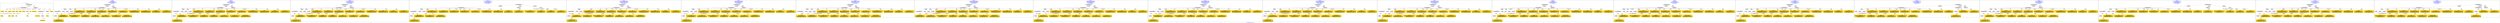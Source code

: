 digraph n0 {
fontcolor="blue"
remincross="true"
label="s19-s-indianapolis-artworks.xml"
subgraph cluster_0 {
label="1-correct model"
n2[style="filled",color="white",fillcolor="lightgray",label="CulturalHeritageObject1"];
n3[shape="plaintext",style="filled",fillcolor="gold",label="creationDate"];
n4[style="filled",color="white",fillcolor="lightgray",label="Person1"];
n5[shape="plaintext",style="filled",fillcolor="gold",label="galleryLabel"];
n6[shape="plaintext",style="filled",fillcolor="gold",label="dimensions"];
n7[shape="plaintext",style="filled",fillcolor="gold",label="materials"];
n8[shape="plaintext",style="filled",fillcolor="gold",label="creditLine"];
n9[shape="plaintext",style="filled",fillcolor="gold",label="provenance"];
n10[style="filled",color="white",fillcolor="lightgray",label="Concept1"];
n11[shape="plaintext",style="filled",fillcolor="gold",label="title"];
n12[shape="plaintext",style="filled",fillcolor="gold",label="accessionNumber"];
n13[style="filled",color="white",fillcolor="lightgray",label="CulturalHeritageObject2"];
n14[style="filled",color="white",fillcolor="lightgray",label="Document2"];
n15[shape="plaintext",style="filled",fillcolor="gold",label="relatedArtworksTitle"];
n16[style="filled",color="white",fillcolor="lightgray",label="Document1"];
n17[shape="plaintext",style="filled",fillcolor="gold",label="nationality"];
n18[shape="plaintext",style="filled",fillcolor="gold",label="birthDate"];
n19[shape="plaintext",style="filled",fillcolor="gold",label="deathDate"];
n20[shape="plaintext",style="filled",fillcolor="gold",label="artist"];
n21[style="filled",color="white",fillcolor="lightgray",label="EuropeanaAggregation1"];
n22[style="filled",color="white",fillcolor="lightgray",label="WebResource1"];
n23[shape="plaintext",style="filled",fillcolor="gold",label="imageURL"];
n24[shape="plaintext",style="filled",fillcolor="gold",label="values"];
n25[shape="plaintext",style="filled",fillcolor="gold",label="relatedArtworksURL"];
n26[shape="plaintext",style="filled",fillcolor="gold",label="sourceURL"];
}
subgraph cluster_1 {
label="candidate 0\nlink coherence:1.0\nnode coherence:1.0\nconfidence:0.5324522352959744\nmapping score:0.6088566274515993\ncost:23.99977\n-precision:0.92-recall:0.92"
n28[style="filled",color="white",fillcolor="lightgray",label="CulturalHeritageObject1"];
n29[style="filled",color="white",fillcolor="lightgray",label="CulturalHeritageObject2"];
n30[style="filled",color="white",fillcolor="lightgray",label="Person1"];
n31[style="filled",color="white",fillcolor="lightgray",label="Concept1"];
n32[style="filled",color="white",fillcolor="lightgray",label="Document1"];
n33[style="filled",color="white",fillcolor="lightgray",label="Document2"];
n34[style="filled",color="white",fillcolor="lightgray",label="EuropeanaAggregation1"];
n35[style="filled",color="white",fillcolor="lightgray",label="WebResource1"];
n36[shape="plaintext",style="filled",fillcolor="gold",label="relatedArtworksURL\n[WebResource,classLink,0.483]\n[Document,classLink,0.467]\n[CulturalHeritageObject,description,0.026]\n[CulturalHeritageObject,provenance,0.024]"];
n37[shape="plaintext",style="filled",fillcolor="gold",label="dimensions\n[CulturalHeritageObject,extent,0.561]\n[CulturalHeritageObject,accessionNumber,0.227]\n[CulturalHeritageObject,description,0.123]\n[CulturalHeritageObject,title,0.089]"];
n38[shape="plaintext",style="filled",fillcolor="gold",label="galleryLabel\n[CulturalHeritageObject,description,0.444]\n[Person,biographicalInformation,0.391]\n[CulturalHeritageObject,title,0.11]\n[CulturalHeritageObject,provenance,0.054]"];
n39[shape="plaintext",style="filled",fillcolor="gold",label="provenance\n[CulturalHeritageObject,provenance,0.51]\n[CulturalHeritageObject,description,0.2]\n[Person,biographicalInformation,0.148]\n[CulturalHeritageObject,title,0.142]"];
n40[shape="plaintext",style="filled",fillcolor="gold",label="sourceURL\n[WebResource,classLink,0.486]\n[Document,classLink,0.466]\n[CulturalHeritageObject,description,0.026]\n[CulturalHeritageObject,provenance,0.022]"];
n41[shape="plaintext",style="filled",fillcolor="gold",label="creditLine\n[CulturalHeritageObject,provenance,0.726]\n[CulturalHeritageObject,title,0.099]\n[CulturalHeritageObject,description,0.097]\n[Document,classLink,0.078]"];
n42[shape="plaintext",style="filled",fillcolor="gold",label="title\n[Document,classLink,0.355]\n[CulturalHeritageObject,title,0.272]\n[CulturalHeritageObject,description,0.217]\n[WebResource,classLink,0.156]"];
n43[shape="plaintext",style="filled",fillcolor="gold",label="nationality\n[Person,countryAssociatedWithThePerson,0.716]\n[CulturalHeritageObject,provenance,0.117]\n[Concept,prefLabel,0.101]\n[CulturalHeritageObject,title,0.066]"];
n44[shape="plaintext",style="filled",fillcolor="gold",label="deathDate\n[Person,dateOfDeath,0.482]\n[CulturalHeritageObject,created,0.298]\n[Person,dateOfBirth,0.174]\n[CulturalHeritageObject,title,0.045]"];
n45[shape="plaintext",style="filled",fillcolor="gold",label="birthDate\n[Person,dateOfBirth,0.483]\n[Person,dateOfDeath,0.256]\n[CulturalHeritageObject,created,0.219]\n[Person,biographicalInformation,0.041]"];
n46[shape="plaintext",style="filled",fillcolor="gold",label="imageURL\n[WebResource,classLink,0.853]\n[Document,classLink,0.136]\n[CulturalHeritageObject,description,0.008]\n[CulturalHeritageObject,title,0.004]"];
n47[shape="plaintext",style="filled",fillcolor="gold",label="values\n[CulturalHeritageObject,description,0.333]\n[Concept,prefLabel,0.325]\n[CulturalHeritageObject,title,0.228]\n[Person,biographicalInformation,0.114]"];
n48[shape="plaintext",style="filled",fillcolor="gold",label="accessionNumber\n[CulturalHeritageObject,accessionNumber,0.997]\n[CulturalHeritageObject,extent,0.003]\n[CulturalHeritageObject,provenance,0.0]\n[CulturalHeritageObject,description,0.0]"];
n49[shape="plaintext",style="filled",fillcolor="gold",label="artist\n[Document,classLink,0.432]\n[Person,nameOfThePerson,0.371]\n[WebResource,classLink,0.122]\n[CulturalHeritageObject,description,0.075]"];
n50[shape="plaintext",style="filled",fillcolor="gold",label="materials\n[CulturalHeritageObject,medium,0.793]\n[CulturalHeritageObject,provenance,0.078]\n[CulturalHeritageObject,description,0.073]\n[Person,biographicalInformation,0.056]"];
n51[shape="plaintext",style="filled",fillcolor="gold",label="creationDate\n[Person,dateOfBirth,0.451]\n[CulturalHeritageObject,created,0.322]\n[Person,dateOfDeath,0.137]\n[Person,biographicalInformation,0.09]"];
n52[shape="plaintext",style="filled",fillcolor="gold",label="relatedArtworksTitle\n[Document,classLink,0.421]\n[CulturalHeritageObject,title,0.263]\n[CulturalHeritageObject,description,0.205]\n[WebResource,classLink,0.111]"];
}
subgraph cluster_2 {
label="candidate 1\nlink coherence:1.0\nnode coherence:1.0\nconfidence:0.5245445932639982\nmapping score:0.6062207467742738\ncost:23.99977\n-precision:0.83-recall:0.83"
n54[style="filled",color="white",fillcolor="lightgray",label="CulturalHeritageObject1"];
n55[style="filled",color="white",fillcolor="lightgray",label="CulturalHeritageObject2"];
n56[style="filled",color="white",fillcolor="lightgray",label="Person1"];
n57[style="filled",color="white",fillcolor="lightgray",label="Concept1"];
n58[style="filled",color="white",fillcolor="lightgray",label="Document1"];
n59[style="filled",color="white",fillcolor="lightgray",label="Document2"];
n60[style="filled",color="white",fillcolor="lightgray",label="EuropeanaAggregation1"];
n61[style="filled",color="white",fillcolor="lightgray",label="WebResource1"];
n62[shape="plaintext",style="filled",fillcolor="gold",label="relatedArtworksURL\n[WebResource,classLink,0.483]\n[Document,classLink,0.467]\n[CulturalHeritageObject,description,0.026]\n[CulturalHeritageObject,provenance,0.024]"];
n63[shape="plaintext",style="filled",fillcolor="gold",label="dimensions\n[CulturalHeritageObject,extent,0.561]\n[CulturalHeritageObject,accessionNumber,0.227]\n[CulturalHeritageObject,description,0.123]\n[CulturalHeritageObject,title,0.089]"];
n64[shape="plaintext",style="filled",fillcolor="gold",label="galleryLabel\n[CulturalHeritageObject,description,0.444]\n[Person,biographicalInformation,0.391]\n[CulturalHeritageObject,title,0.11]\n[CulturalHeritageObject,provenance,0.054]"];
n65[shape="plaintext",style="filled",fillcolor="gold",label="provenance\n[CulturalHeritageObject,provenance,0.51]\n[CulturalHeritageObject,description,0.2]\n[Person,biographicalInformation,0.148]\n[CulturalHeritageObject,title,0.142]"];
n66[shape="plaintext",style="filled",fillcolor="gold",label="sourceURL\n[WebResource,classLink,0.486]\n[Document,classLink,0.466]\n[CulturalHeritageObject,description,0.026]\n[CulturalHeritageObject,provenance,0.022]"];
n67[shape="plaintext",style="filled",fillcolor="gold",label="creditLine\n[CulturalHeritageObject,provenance,0.726]\n[CulturalHeritageObject,title,0.099]\n[CulturalHeritageObject,description,0.097]\n[Document,classLink,0.078]"];
n68[shape="plaintext",style="filled",fillcolor="gold",label="title\n[Document,classLink,0.355]\n[CulturalHeritageObject,title,0.272]\n[CulturalHeritageObject,description,0.217]\n[WebResource,classLink,0.156]"];
n69[shape="plaintext",style="filled",fillcolor="gold",label="nationality\n[Person,countryAssociatedWithThePerson,0.716]\n[CulturalHeritageObject,provenance,0.117]\n[Concept,prefLabel,0.101]\n[CulturalHeritageObject,title,0.066]"];
n70[shape="plaintext",style="filled",fillcolor="gold",label="deathDate\n[Person,dateOfDeath,0.482]\n[CulturalHeritageObject,created,0.298]\n[Person,dateOfBirth,0.174]\n[CulturalHeritageObject,title,0.045]"];
n71[shape="plaintext",style="filled",fillcolor="gold",label="creationDate\n[Person,dateOfBirth,0.451]\n[CulturalHeritageObject,created,0.322]\n[Person,dateOfDeath,0.137]\n[Person,biographicalInformation,0.09]"];
n72[shape="plaintext",style="filled",fillcolor="gold",label="imageURL\n[WebResource,classLink,0.853]\n[Document,classLink,0.136]\n[CulturalHeritageObject,description,0.008]\n[CulturalHeritageObject,title,0.004]"];
n73[shape="plaintext",style="filled",fillcolor="gold",label="values\n[CulturalHeritageObject,description,0.333]\n[Concept,prefLabel,0.325]\n[CulturalHeritageObject,title,0.228]\n[Person,biographicalInformation,0.114]"];
n74[shape="plaintext",style="filled",fillcolor="gold",label="accessionNumber\n[CulturalHeritageObject,accessionNumber,0.997]\n[CulturalHeritageObject,extent,0.003]\n[CulturalHeritageObject,provenance,0.0]\n[CulturalHeritageObject,description,0.0]"];
n75[shape="plaintext",style="filled",fillcolor="gold",label="artist\n[Document,classLink,0.432]\n[Person,nameOfThePerson,0.371]\n[WebResource,classLink,0.122]\n[CulturalHeritageObject,description,0.075]"];
n76[shape="plaintext",style="filled",fillcolor="gold",label="materials\n[CulturalHeritageObject,medium,0.793]\n[CulturalHeritageObject,provenance,0.078]\n[CulturalHeritageObject,description,0.073]\n[Person,biographicalInformation,0.056]"];
n77[shape="plaintext",style="filled",fillcolor="gold",label="birthDate\n[Person,dateOfBirth,0.483]\n[Person,dateOfDeath,0.256]\n[CulturalHeritageObject,created,0.219]\n[Person,biographicalInformation,0.041]"];
n78[shape="plaintext",style="filled",fillcolor="gold",label="relatedArtworksTitle\n[Document,classLink,0.421]\n[CulturalHeritageObject,title,0.263]\n[CulturalHeritageObject,description,0.205]\n[WebResource,classLink,0.111]"];
}
subgraph cluster_3 {
label="candidate 10\nlink coherence:0.9583333333333334\nnode coherence:1.0\nconfidence:0.5245445932639982\nmapping score:0.6062207467742738\ncost:123.009832\n-precision:0.83-recall:0.83"
n80[style="filled",color="white",fillcolor="lightgray",label="CulturalHeritageObject1"];
n81[style="filled",color="white",fillcolor="lightgray",label="CulturalHeritageObject2"];
n82[style="filled",color="white",fillcolor="lightgray",label="Person1"];
n83[style="filled",color="white",fillcolor="lightgray",label="Concept1"];
n84[style="filled",color="white",fillcolor="lightgray",label="Document1"];
n85[style="filled",color="white",fillcolor="lightgray",label="Document2"];
n86[style="filled",color="white",fillcolor="lightgray",label="EuropeanaAggregation1"];
n87[style="filled",color="white",fillcolor="lightgray",label="WebResource1"];
n88[shape="plaintext",style="filled",fillcolor="gold",label="relatedArtworksURL\n[WebResource,classLink,0.483]\n[Document,classLink,0.467]\n[CulturalHeritageObject,description,0.026]\n[CulturalHeritageObject,provenance,0.024]"];
n89[shape="plaintext",style="filled",fillcolor="gold",label="dimensions\n[CulturalHeritageObject,extent,0.561]\n[CulturalHeritageObject,accessionNumber,0.227]\n[CulturalHeritageObject,description,0.123]\n[CulturalHeritageObject,title,0.089]"];
n90[shape="plaintext",style="filled",fillcolor="gold",label="galleryLabel\n[CulturalHeritageObject,description,0.444]\n[Person,biographicalInformation,0.391]\n[CulturalHeritageObject,title,0.11]\n[CulturalHeritageObject,provenance,0.054]"];
n91[shape="plaintext",style="filled",fillcolor="gold",label="provenance\n[CulturalHeritageObject,provenance,0.51]\n[CulturalHeritageObject,description,0.2]\n[Person,biographicalInformation,0.148]\n[CulturalHeritageObject,title,0.142]"];
n92[shape="plaintext",style="filled",fillcolor="gold",label="sourceURL\n[WebResource,classLink,0.486]\n[Document,classLink,0.466]\n[CulturalHeritageObject,description,0.026]\n[CulturalHeritageObject,provenance,0.022]"];
n93[shape="plaintext",style="filled",fillcolor="gold",label="creditLine\n[CulturalHeritageObject,provenance,0.726]\n[CulturalHeritageObject,title,0.099]\n[CulturalHeritageObject,description,0.097]\n[Document,classLink,0.078]"];
n94[shape="plaintext",style="filled",fillcolor="gold",label="title\n[Document,classLink,0.355]\n[CulturalHeritageObject,title,0.272]\n[CulturalHeritageObject,description,0.217]\n[WebResource,classLink,0.156]"];
n95[shape="plaintext",style="filled",fillcolor="gold",label="nationality\n[Person,countryAssociatedWithThePerson,0.716]\n[CulturalHeritageObject,provenance,0.117]\n[Concept,prefLabel,0.101]\n[CulturalHeritageObject,title,0.066]"];
n96[shape="plaintext",style="filled",fillcolor="gold",label="deathDate\n[Person,dateOfDeath,0.482]\n[CulturalHeritageObject,created,0.298]\n[Person,dateOfBirth,0.174]\n[CulturalHeritageObject,title,0.045]"];
n97[shape="plaintext",style="filled",fillcolor="gold",label="creationDate\n[Person,dateOfBirth,0.451]\n[CulturalHeritageObject,created,0.322]\n[Person,dateOfDeath,0.137]\n[Person,biographicalInformation,0.09]"];
n98[shape="plaintext",style="filled",fillcolor="gold",label="imageURL\n[WebResource,classLink,0.853]\n[Document,classLink,0.136]\n[CulturalHeritageObject,description,0.008]\n[CulturalHeritageObject,title,0.004]"];
n99[shape="plaintext",style="filled",fillcolor="gold",label="values\n[CulturalHeritageObject,description,0.333]\n[Concept,prefLabel,0.325]\n[CulturalHeritageObject,title,0.228]\n[Person,biographicalInformation,0.114]"];
n100[shape="plaintext",style="filled",fillcolor="gold",label="accessionNumber\n[CulturalHeritageObject,accessionNumber,0.997]\n[CulturalHeritageObject,extent,0.003]\n[CulturalHeritageObject,provenance,0.0]\n[CulturalHeritageObject,description,0.0]"];
n101[shape="plaintext",style="filled",fillcolor="gold",label="artist\n[Document,classLink,0.432]\n[Person,nameOfThePerson,0.371]\n[WebResource,classLink,0.122]\n[CulturalHeritageObject,description,0.075]"];
n102[shape="plaintext",style="filled",fillcolor="gold",label="materials\n[CulturalHeritageObject,medium,0.793]\n[CulturalHeritageObject,provenance,0.078]\n[CulturalHeritageObject,description,0.073]\n[Person,biographicalInformation,0.056]"];
n103[shape="plaintext",style="filled",fillcolor="gold",label="birthDate\n[Person,dateOfBirth,0.483]\n[Person,dateOfDeath,0.256]\n[CulturalHeritageObject,created,0.219]\n[Person,biographicalInformation,0.041]"];
n104[shape="plaintext",style="filled",fillcolor="gold",label="relatedArtworksTitle\n[Document,classLink,0.421]\n[CulturalHeritageObject,title,0.263]\n[CulturalHeritageObject,description,0.205]\n[WebResource,classLink,0.111]"];
}
subgraph cluster_4 {
label="candidate 11\nlink coherence:0.9583333333333334\nnode coherence:1.0\nconfidence:0.5245445932639982\nmapping score:0.6062207467742738\ncost:123.009852\n-precision:0.79-recall:0.79"
n106[style="filled",color="white",fillcolor="lightgray",label="CulturalHeritageObject1"];
n107[style="filled",color="white",fillcolor="lightgray",label="CulturalHeritageObject2"];
n108[style="filled",color="white",fillcolor="lightgray",label="Concept1"];
n109[style="filled",color="white",fillcolor="lightgray",label="Document1"];
n110[style="filled",color="white",fillcolor="lightgray",label="Document2"];
n111[style="filled",color="white",fillcolor="lightgray",label="EuropeanaAggregation1"];
n112[style="filled",color="white",fillcolor="lightgray",label="WebResource1"];
n113[style="filled",color="white",fillcolor="lightgray",label="Person1"];
n114[shape="plaintext",style="filled",fillcolor="gold",label="relatedArtworksURL\n[WebResource,classLink,0.483]\n[Document,classLink,0.467]\n[CulturalHeritageObject,description,0.026]\n[CulturalHeritageObject,provenance,0.024]"];
n115[shape="plaintext",style="filled",fillcolor="gold",label="dimensions\n[CulturalHeritageObject,extent,0.561]\n[CulturalHeritageObject,accessionNumber,0.227]\n[CulturalHeritageObject,description,0.123]\n[CulturalHeritageObject,title,0.089]"];
n116[shape="plaintext",style="filled",fillcolor="gold",label="galleryLabel\n[CulturalHeritageObject,description,0.444]\n[Person,biographicalInformation,0.391]\n[CulturalHeritageObject,title,0.11]\n[CulturalHeritageObject,provenance,0.054]"];
n117[shape="plaintext",style="filled",fillcolor="gold",label="provenance\n[CulturalHeritageObject,provenance,0.51]\n[CulturalHeritageObject,description,0.2]\n[Person,biographicalInformation,0.148]\n[CulturalHeritageObject,title,0.142]"];
n118[shape="plaintext",style="filled",fillcolor="gold",label="sourceURL\n[WebResource,classLink,0.486]\n[Document,classLink,0.466]\n[CulturalHeritageObject,description,0.026]\n[CulturalHeritageObject,provenance,0.022]"];
n119[shape="plaintext",style="filled",fillcolor="gold",label="creditLine\n[CulturalHeritageObject,provenance,0.726]\n[CulturalHeritageObject,title,0.099]\n[CulturalHeritageObject,description,0.097]\n[Document,classLink,0.078]"];
n120[shape="plaintext",style="filled",fillcolor="gold",label="title\n[Document,classLink,0.355]\n[CulturalHeritageObject,title,0.272]\n[CulturalHeritageObject,description,0.217]\n[WebResource,classLink,0.156]"];
n121[shape="plaintext",style="filled",fillcolor="gold",label="nationality\n[Person,countryAssociatedWithThePerson,0.716]\n[CulturalHeritageObject,provenance,0.117]\n[Concept,prefLabel,0.101]\n[CulturalHeritageObject,title,0.066]"];
n122[shape="plaintext",style="filled",fillcolor="gold",label="deathDate\n[Person,dateOfDeath,0.482]\n[CulturalHeritageObject,created,0.298]\n[Person,dateOfBirth,0.174]\n[CulturalHeritageObject,title,0.045]"];
n123[shape="plaintext",style="filled",fillcolor="gold",label="creationDate\n[Person,dateOfBirth,0.451]\n[CulturalHeritageObject,created,0.322]\n[Person,dateOfDeath,0.137]\n[Person,biographicalInformation,0.09]"];
n124[shape="plaintext",style="filled",fillcolor="gold",label="imageURL\n[WebResource,classLink,0.853]\n[Document,classLink,0.136]\n[CulturalHeritageObject,description,0.008]\n[CulturalHeritageObject,title,0.004]"];
n125[shape="plaintext",style="filled",fillcolor="gold",label="values\n[CulturalHeritageObject,description,0.333]\n[Concept,prefLabel,0.325]\n[CulturalHeritageObject,title,0.228]\n[Person,biographicalInformation,0.114]"];
n126[shape="plaintext",style="filled",fillcolor="gold",label="accessionNumber\n[CulturalHeritageObject,accessionNumber,0.997]\n[CulturalHeritageObject,extent,0.003]\n[CulturalHeritageObject,provenance,0.0]\n[CulturalHeritageObject,description,0.0]"];
n127[shape="plaintext",style="filled",fillcolor="gold",label="artist\n[Document,classLink,0.432]\n[Person,nameOfThePerson,0.371]\n[WebResource,classLink,0.122]\n[CulturalHeritageObject,description,0.075]"];
n128[shape="plaintext",style="filled",fillcolor="gold",label="materials\n[CulturalHeritageObject,medium,0.793]\n[CulturalHeritageObject,provenance,0.078]\n[CulturalHeritageObject,description,0.073]\n[Person,biographicalInformation,0.056]"];
n129[shape="plaintext",style="filled",fillcolor="gold",label="birthDate\n[Person,dateOfBirth,0.483]\n[Person,dateOfDeath,0.256]\n[CulturalHeritageObject,created,0.219]\n[Person,biographicalInformation,0.041]"];
n130[shape="plaintext",style="filled",fillcolor="gold",label="relatedArtworksTitle\n[Document,classLink,0.421]\n[CulturalHeritageObject,title,0.263]\n[CulturalHeritageObject,description,0.205]\n[WebResource,classLink,0.111]"];
}
subgraph cluster_5 {
label="candidate 12\nlink coherence:0.9565217391304348\nnode coherence:0.9565217391304348\nconfidence:0.5100571830734492\nmapping score:0.59670277798953\ncost:121.99979\n-precision:0.87-recall:0.83"
n132[style="filled",color="white",fillcolor="lightgray",label="CulturalHeritageObject1"];
n133[style="filled",color="white",fillcolor="lightgray",label="CulturalHeritageObject2"];
n134[style="filled",color="white",fillcolor="lightgray",label="Person1"];
n135[style="filled",color="white",fillcolor="lightgray",label="Document1"];
n136[style="filled",color="white",fillcolor="lightgray",label="Document2"];
n137[style="filled",color="white",fillcolor="lightgray",label="EuropeanaAggregation1"];
n138[style="filled",color="white",fillcolor="lightgray",label="WebResource1"];
n139[shape="plaintext",style="filled",fillcolor="gold",label="relatedArtworksTitle\n[Document,classLink,0.421]\n[CulturalHeritageObject,title,0.263]\n[CulturalHeritageObject,description,0.205]\n[WebResource,classLink,0.111]"];
n140[shape="plaintext",style="filled",fillcolor="gold",label="dimensions\n[CulturalHeritageObject,extent,0.561]\n[CulturalHeritageObject,accessionNumber,0.227]\n[CulturalHeritageObject,description,0.123]\n[CulturalHeritageObject,title,0.089]"];
n141[shape="plaintext",style="filled",fillcolor="gold",label="galleryLabel\n[CulturalHeritageObject,description,0.444]\n[Person,biographicalInformation,0.391]\n[CulturalHeritageObject,title,0.11]\n[CulturalHeritageObject,provenance,0.054]"];
n142[shape="plaintext",style="filled",fillcolor="gold",label="sourceURL\n[WebResource,classLink,0.486]\n[Document,classLink,0.466]\n[CulturalHeritageObject,description,0.026]\n[CulturalHeritageObject,provenance,0.022]"];
n143[shape="plaintext",style="filled",fillcolor="gold",label="provenance\n[CulturalHeritageObject,provenance,0.51]\n[CulturalHeritageObject,description,0.2]\n[Person,biographicalInformation,0.148]\n[CulturalHeritageObject,title,0.142]"];
n144[shape="plaintext",style="filled",fillcolor="gold",label="creditLine\n[CulturalHeritageObject,provenance,0.726]\n[CulturalHeritageObject,title,0.099]\n[CulturalHeritageObject,description,0.097]\n[Document,classLink,0.078]"];
n145[shape="plaintext",style="filled",fillcolor="gold",label="relatedArtworksURL\n[WebResource,classLink,0.483]\n[Document,classLink,0.467]\n[CulturalHeritageObject,description,0.026]\n[CulturalHeritageObject,provenance,0.024]"];
n146[shape="plaintext",style="filled",fillcolor="gold",label="title\n[Document,classLink,0.355]\n[CulturalHeritageObject,title,0.272]\n[CulturalHeritageObject,description,0.217]\n[WebResource,classLink,0.156]"];
n147[shape="plaintext",style="filled",fillcolor="gold",label="nationality\n[Person,countryAssociatedWithThePerson,0.716]\n[CulturalHeritageObject,provenance,0.117]\n[Concept,prefLabel,0.101]\n[CulturalHeritageObject,title,0.066]"];
n148[shape="plaintext",style="filled",fillcolor="gold",label="deathDate\n[Person,dateOfDeath,0.482]\n[CulturalHeritageObject,created,0.298]\n[Person,dateOfBirth,0.174]\n[CulturalHeritageObject,title,0.045]"];
n149[shape="plaintext",style="filled",fillcolor="gold",label="birthDate\n[Person,dateOfBirth,0.483]\n[Person,dateOfDeath,0.256]\n[CulturalHeritageObject,created,0.219]\n[Person,biographicalInformation,0.041]"];
n150[shape="plaintext",style="filled",fillcolor="gold",label="imageURL\n[WebResource,classLink,0.853]\n[Document,classLink,0.136]\n[CulturalHeritageObject,description,0.008]\n[CulturalHeritageObject,title,0.004]"];
n151[shape="plaintext",style="filled",fillcolor="gold",label="accessionNumber\n[CulturalHeritageObject,accessionNumber,0.997]\n[CulturalHeritageObject,extent,0.003]\n[CulturalHeritageObject,provenance,0.0]\n[CulturalHeritageObject,description,0.0]"];
n152[shape="plaintext",style="filled",fillcolor="gold",label="artist\n[Document,classLink,0.432]\n[Person,nameOfThePerson,0.371]\n[WebResource,classLink,0.122]\n[CulturalHeritageObject,description,0.075]"];
n153[shape="plaintext",style="filled",fillcolor="gold",label="materials\n[CulturalHeritageObject,medium,0.793]\n[CulturalHeritageObject,provenance,0.078]\n[CulturalHeritageObject,description,0.073]\n[Person,biographicalInformation,0.056]"];
n154[shape="plaintext",style="filled",fillcolor="gold",label="creationDate\n[Person,dateOfBirth,0.451]\n[CulturalHeritageObject,created,0.322]\n[Person,dateOfDeath,0.137]\n[Person,biographicalInformation,0.09]"];
n155[shape="plaintext",style="filled",fillcolor="gold",label="values\n[CulturalHeritageObject,description,0.333]\n[Concept,prefLabel,0.325]\n[CulturalHeritageObject,title,0.228]\n[Person,biographicalInformation,0.114]"];
}
subgraph cluster_6 {
label="candidate 13\nlink coherence:0.9565217391304348\nnode coherence:0.9565217391304348\nconfidence:0.5098511197482002\nmapping score:0.596634090214447\ncost:121.99979\n-precision:0.87-recall:0.83"
n157[style="filled",color="white",fillcolor="lightgray",label="CulturalHeritageObject1"];
n158[style="filled",color="white",fillcolor="lightgray",label="CulturalHeritageObject2"];
n159[style="filled",color="white",fillcolor="lightgray",label="Person1"];
n160[style="filled",color="white",fillcolor="lightgray",label="Document1"];
n161[style="filled",color="white",fillcolor="lightgray",label="Document2"];
n162[style="filled",color="white",fillcolor="lightgray",label="EuropeanaAggregation1"];
n163[style="filled",color="white",fillcolor="lightgray",label="WebResource1"];
n164[shape="plaintext",style="filled",fillcolor="gold",label="relatedArtworksTitle\n[Document,classLink,0.421]\n[CulturalHeritageObject,title,0.263]\n[CulturalHeritageObject,description,0.205]\n[WebResource,classLink,0.111]"];
n165[shape="plaintext",style="filled",fillcolor="gold",label="dimensions\n[CulturalHeritageObject,extent,0.561]\n[CulturalHeritageObject,accessionNumber,0.227]\n[CulturalHeritageObject,description,0.123]\n[CulturalHeritageObject,title,0.089]"];
n166[shape="plaintext",style="filled",fillcolor="gold",label="galleryLabel\n[CulturalHeritageObject,description,0.444]\n[Person,biographicalInformation,0.391]\n[CulturalHeritageObject,title,0.11]\n[CulturalHeritageObject,provenance,0.054]"];
n167[shape="plaintext",style="filled",fillcolor="gold",label="provenance\n[CulturalHeritageObject,provenance,0.51]\n[CulturalHeritageObject,description,0.2]\n[Person,biographicalInformation,0.148]\n[CulturalHeritageObject,title,0.142]"];
n168[shape="plaintext",style="filled",fillcolor="gold",label="creditLine\n[CulturalHeritageObject,provenance,0.726]\n[CulturalHeritageObject,title,0.099]\n[CulturalHeritageObject,description,0.097]\n[Document,classLink,0.078]"];
n169[shape="plaintext",style="filled",fillcolor="gold",label="relatedArtworksURL\n[WebResource,classLink,0.483]\n[Document,classLink,0.467]\n[CulturalHeritageObject,description,0.026]\n[CulturalHeritageObject,provenance,0.024]"];
n170[shape="plaintext",style="filled",fillcolor="gold",label="title\n[Document,classLink,0.355]\n[CulturalHeritageObject,title,0.272]\n[CulturalHeritageObject,description,0.217]\n[WebResource,classLink,0.156]"];
n171[shape="plaintext",style="filled",fillcolor="gold",label="nationality\n[Person,countryAssociatedWithThePerson,0.716]\n[CulturalHeritageObject,provenance,0.117]\n[Concept,prefLabel,0.101]\n[CulturalHeritageObject,title,0.066]"];
n172[shape="plaintext",style="filled",fillcolor="gold",label="deathDate\n[Person,dateOfDeath,0.482]\n[CulturalHeritageObject,created,0.298]\n[Person,dateOfBirth,0.174]\n[CulturalHeritageObject,title,0.045]"];
n173[shape="plaintext",style="filled",fillcolor="gold",label="birthDate\n[Person,dateOfBirth,0.483]\n[Person,dateOfDeath,0.256]\n[CulturalHeritageObject,created,0.219]\n[Person,biographicalInformation,0.041]"];
n174[shape="plaintext",style="filled",fillcolor="gold",label="imageURL\n[WebResource,classLink,0.853]\n[Document,classLink,0.136]\n[CulturalHeritageObject,description,0.008]\n[CulturalHeritageObject,title,0.004]"];
n175[shape="plaintext",style="filled",fillcolor="gold",label="accessionNumber\n[CulturalHeritageObject,accessionNumber,0.997]\n[CulturalHeritageObject,extent,0.003]\n[CulturalHeritageObject,provenance,0.0]\n[CulturalHeritageObject,description,0.0]"];
n176[shape="plaintext",style="filled",fillcolor="gold",label="artist\n[Document,classLink,0.432]\n[Person,nameOfThePerson,0.371]\n[WebResource,classLink,0.122]\n[CulturalHeritageObject,description,0.075]"];
n177[shape="plaintext",style="filled",fillcolor="gold",label="materials\n[CulturalHeritageObject,medium,0.793]\n[CulturalHeritageObject,provenance,0.078]\n[CulturalHeritageObject,description,0.073]\n[Person,biographicalInformation,0.056]"];
n178[shape="plaintext",style="filled",fillcolor="gold",label="creationDate\n[Person,dateOfBirth,0.451]\n[CulturalHeritageObject,created,0.322]\n[Person,dateOfDeath,0.137]\n[Person,biographicalInformation,0.09]"];
n179[shape="plaintext",style="filled",fillcolor="gold",label="values\n[CulturalHeritageObject,description,0.333]\n[Concept,prefLabel,0.325]\n[CulturalHeritageObject,title,0.228]\n[Person,biographicalInformation,0.114]"];
n180[shape="plaintext",style="filled",fillcolor="gold",label="sourceURL\n[WebResource,classLink,0.486]\n[Document,classLink,0.466]\n[CulturalHeritageObject,description,0.026]\n[CulturalHeritageObject,provenance,0.022]"];
}
subgraph cluster_7 {
label="candidate 14\nlink coherence:0.9565217391304348\nnode coherence:0.9565217391304348\nconfidence:0.5065307217542577\nmapping score:0.5955272908831327\ncost:121.99977\n-precision:0.91-recall:0.88"
n182[style="filled",color="white",fillcolor="lightgray",label="CulturalHeritageObject1"];
n183[style="filled",color="white",fillcolor="lightgray",label="CulturalHeritageObject2"];
n184[style="filled",color="white",fillcolor="lightgray",label="Person1"];
n185[style="filled",color="white",fillcolor="lightgray",label="Concept1"];
n186[style="filled",color="white",fillcolor="lightgray",label="Document1"];
n187[style="filled",color="white",fillcolor="lightgray",label="EuropeanaAggregation1"];
n188[style="filled",color="white",fillcolor="lightgray",label="WebResource1"];
n189[shape="plaintext",style="filled",fillcolor="gold",label="relatedArtworksURL\n[WebResource,classLink,0.483]\n[Document,classLink,0.467]\n[CulturalHeritageObject,description,0.026]\n[CulturalHeritageObject,provenance,0.024]"];
n190[shape="plaintext",style="filled",fillcolor="gold",label="dimensions\n[CulturalHeritageObject,extent,0.561]\n[CulturalHeritageObject,accessionNumber,0.227]\n[CulturalHeritageObject,description,0.123]\n[CulturalHeritageObject,title,0.089]"];
n191[shape="plaintext",style="filled",fillcolor="gold",label="galleryLabel\n[CulturalHeritageObject,description,0.444]\n[Person,biographicalInformation,0.391]\n[CulturalHeritageObject,title,0.11]\n[CulturalHeritageObject,provenance,0.054]"];
n192[shape="plaintext",style="filled",fillcolor="gold",label="sourceURL\n[WebResource,classLink,0.486]\n[Document,classLink,0.466]\n[CulturalHeritageObject,description,0.026]\n[CulturalHeritageObject,provenance,0.022]"];
n193[shape="plaintext",style="filled",fillcolor="gold",label="provenance\n[CulturalHeritageObject,provenance,0.51]\n[CulturalHeritageObject,description,0.2]\n[Person,biographicalInformation,0.148]\n[CulturalHeritageObject,title,0.142]"];
n194[shape="plaintext",style="filled",fillcolor="gold",label="creditLine\n[CulturalHeritageObject,provenance,0.726]\n[CulturalHeritageObject,title,0.099]\n[CulturalHeritageObject,description,0.097]\n[Document,classLink,0.078]"];
n195[shape="plaintext",style="filled",fillcolor="gold",label="title\n[Document,classLink,0.355]\n[CulturalHeritageObject,title,0.272]\n[CulturalHeritageObject,description,0.217]\n[WebResource,classLink,0.156]"];
n196[shape="plaintext",style="filled",fillcolor="gold",label="nationality\n[Person,countryAssociatedWithThePerson,0.716]\n[CulturalHeritageObject,provenance,0.117]\n[Concept,prefLabel,0.101]\n[CulturalHeritageObject,title,0.066]"];
n197[shape="plaintext",style="filled",fillcolor="gold",label="deathDate\n[Person,dateOfDeath,0.482]\n[CulturalHeritageObject,created,0.298]\n[Person,dateOfBirth,0.174]\n[CulturalHeritageObject,title,0.045]"];
n198[shape="plaintext",style="filled",fillcolor="gold",label="birthDate\n[Person,dateOfBirth,0.483]\n[Person,dateOfDeath,0.256]\n[CulturalHeritageObject,created,0.219]\n[Person,biographicalInformation,0.041]"];
n199[shape="plaintext",style="filled",fillcolor="gold",label="imageURL\n[WebResource,classLink,0.853]\n[Document,classLink,0.136]\n[CulturalHeritageObject,description,0.008]\n[CulturalHeritageObject,title,0.004]"];
n200[shape="plaintext",style="filled",fillcolor="gold",label="values\n[CulturalHeritageObject,description,0.333]\n[Concept,prefLabel,0.325]\n[CulturalHeritageObject,title,0.228]\n[Person,biographicalInformation,0.114]"];
n201[shape="plaintext",style="filled",fillcolor="gold",label="accessionNumber\n[CulturalHeritageObject,accessionNumber,0.997]\n[CulturalHeritageObject,extent,0.003]\n[CulturalHeritageObject,provenance,0.0]\n[CulturalHeritageObject,description,0.0]"];
n202[shape="plaintext",style="filled",fillcolor="gold",label="artist\n[Document,classLink,0.432]\n[Person,nameOfThePerson,0.371]\n[WebResource,classLink,0.122]\n[CulturalHeritageObject,description,0.075]"];
n203[shape="plaintext",style="filled",fillcolor="gold",label="materials\n[CulturalHeritageObject,medium,0.793]\n[CulturalHeritageObject,provenance,0.078]\n[CulturalHeritageObject,description,0.073]\n[Person,biographicalInformation,0.056]"];
n204[shape="plaintext",style="filled",fillcolor="gold",label="creationDate\n[Person,dateOfBirth,0.451]\n[CulturalHeritageObject,created,0.322]\n[Person,dateOfDeath,0.137]\n[Person,biographicalInformation,0.09]"];
n205[shape="plaintext",style="filled",fillcolor="gold",label="relatedArtworksTitle\n[Document,classLink,0.421]\n[CulturalHeritageObject,title,0.263]\n[CulturalHeritageObject,description,0.205]\n[WebResource,classLink,0.111]"];
}
subgraph cluster_8 {
label="candidate 15\nlink coherence:0.9565217391304348\nnode coherence:0.9565217391304348\nconfidence:0.5063246584290088\nmapping score:0.5954586031080498\ncost:121.99977\n-precision:0.91-recall:0.88"
n207[style="filled",color="white",fillcolor="lightgray",label="CulturalHeritageObject1"];
n208[style="filled",color="white",fillcolor="lightgray",label="CulturalHeritageObject2"];
n209[style="filled",color="white",fillcolor="lightgray",label="Person1"];
n210[style="filled",color="white",fillcolor="lightgray",label="Concept1"];
n211[style="filled",color="white",fillcolor="lightgray",label="Document1"];
n212[style="filled",color="white",fillcolor="lightgray",label="EuropeanaAggregation1"];
n213[style="filled",color="white",fillcolor="lightgray",label="WebResource1"];
n214[shape="plaintext",style="filled",fillcolor="gold",label="relatedArtworksURL\n[WebResource,classLink,0.483]\n[Document,classLink,0.467]\n[CulturalHeritageObject,description,0.026]\n[CulturalHeritageObject,provenance,0.024]"];
n215[shape="plaintext",style="filled",fillcolor="gold",label="dimensions\n[CulturalHeritageObject,extent,0.561]\n[CulturalHeritageObject,accessionNumber,0.227]\n[CulturalHeritageObject,description,0.123]\n[CulturalHeritageObject,title,0.089]"];
n216[shape="plaintext",style="filled",fillcolor="gold",label="galleryLabel\n[CulturalHeritageObject,description,0.444]\n[Person,biographicalInformation,0.391]\n[CulturalHeritageObject,title,0.11]\n[CulturalHeritageObject,provenance,0.054]"];
n217[shape="plaintext",style="filled",fillcolor="gold",label="provenance\n[CulturalHeritageObject,provenance,0.51]\n[CulturalHeritageObject,description,0.2]\n[Person,biographicalInformation,0.148]\n[CulturalHeritageObject,title,0.142]"];
n218[shape="plaintext",style="filled",fillcolor="gold",label="creditLine\n[CulturalHeritageObject,provenance,0.726]\n[CulturalHeritageObject,title,0.099]\n[CulturalHeritageObject,description,0.097]\n[Document,classLink,0.078]"];
n219[shape="plaintext",style="filled",fillcolor="gold",label="title\n[Document,classLink,0.355]\n[CulturalHeritageObject,title,0.272]\n[CulturalHeritageObject,description,0.217]\n[WebResource,classLink,0.156]"];
n220[shape="plaintext",style="filled",fillcolor="gold",label="nationality\n[Person,countryAssociatedWithThePerson,0.716]\n[CulturalHeritageObject,provenance,0.117]\n[Concept,prefLabel,0.101]\n[CulturalHeritageObject,title,0.066]"];
n221[shape="plaintext",style="filled",fillcolor="gold",label="deathDate\n[Person,dateOfDeath,0.482]\n[CulturalHeritageObject,created,0.298]\n[Person,dateOfBirth,0.174]\n[CulturalHeritageObject,title,0.045]"];
n222[shape="plaintext",style="filled",fillcolor="gold",label="birthDate\n[Person,dateOfBirth,0.483]\n[Person,dateOfDeath,0.256]\n[CulturalHeritageObject,created,0.219]\n[Person,biographicalInformation,0.041]"];
n223[shape="plaintext",style="filled",fillcolor="gold",label="imageURL\n[WebResource,classLink,0.853]\n[Document,classLink,0.136]\n[CulturalHeritageObject,description,0.008]\n[CulturalHeritageObject,title,0.004]"];
n224[shape="plaintext",style="filled",fillcolor="gold",label="values\n[CulturalHeritageObject,description,0.333]\n[Concept,prefLabel,0.325]\n[CulturalHeritageObject,title,0.228]\n[Person,biographicalInformation,0.114]"];
n225[shape="plaintext",style="filled",fillcolor="gold",label="accessionNumber\n[CulturalHeritageObject,accessionNumber,0.997]\n[CulturalHeritageObject,extent,0.003]\n[CulturalHeritageObject,provenance,0.0]\n[CulturalHeritageObject,description,0.0]"];
n226[shape="plaintext",style="filled",fillcolor="gold",label="artist\n[Document,classLink,0.432]\n[Person,nameOfThePerson,0.371]\n[WebResource,classLink,0.122]\n[CulturalHeritageObject,description,0.075]"];
n227[shape="plaintext",style="filled",fillcolor="gold",label="materials\n[CulturalHeritageObject,medium,0.793]\n[CulturalHeritageObject,provenance,0.078]\n[CulturalHeritageObject,description,0.073]\n[Person,biographicalInformation,0.056]"];
n228[shape="plaintext",style="filled",fillcolor="gold",label="creationDate\n[Person,dateOfBirth,0.451]\n[CulturalHeritageObject,created,0.322]\n[Person,dateOfDeath,0.137]\n[Person,biographicalInformation,0.09]"];
n229[shape="plaintext",style="filled",fillcolor="gold",label="relatedArtworksTitle\n[Document,classLink,0.421]\n[CulturalHeritageObject,title,0.263]\n[CulturalHeritageObject,description,0.205]\n[WebResource,classLink,0.111]"];
n230[shape="plaintext",style="filled",fillcolor="gold",label="sourceURL\n[WebResource,classLink,0.486]\n[Document,classLink,0.466]\n[CulturalHeritageObject,description,0.026]\n[CulturalHeritageObject,provenance,0.022]"];
}
subgraph cluster_9 {
label="candidate 16\nlink coherence:0.9565217391304348\nnode coherence:0.9565217391304348\nconfidence:0.5056896592470903\nmapping score:0.595246936714077\ncost:121.99979\n-precision:0.83-recall:0.79"
n232[style="filled",color="white",fillcolor="lightgray",label="CulturalHeritageObject1"];
n233[style="filled",color="white",fillcolor="lightgray",label="CulturalHeritageObject2"];
n234[style="filled",color="white",fillcolor="lightgray",label="Person1"];
n235[style="filled",color="white",fillcolor="lightgray",label="Document1"];
n236[style="filled",color="white",fillcolor="lightgray",label="Document2"];
n237[style="filled",color="white",fillcolor="lightgray",label="EuropeanaAggregation1"];
n238[style="filled",color="white",fillcolor="lightgray",label="WebResource1"];
n239[shape="plaintext",style="filled",fillcolor="gold",label="title\n[Document,classLink,0.355]\n[CulturalHeritageObject,title,0.272]\n[CulturalHeritageObject,description,0.217]\n[WebResource,classLink,0.156]"];
n240[shape="plaintext",style="filled",fillcolor="gold",label="dimensions\n[CulturalHeritageObject,extent,0.561]\n[CulturalHeritageObject,accessionNumber,0.227]\n[CulturalHeritageObject,description,0.123]\n[CulturalHeritageObject,title,0.089]"];
n241[shape="plaintext",style="filled",fillcolor="gold",label="galleryLabel\n[CulturalHeritageObject,description,0.444]\n[Person,biographicalInformation,0.391]\n[CulturalHeritageObject,title,0.11]\n[CulturalHeritageObject,provenance,0.054]"];
n242[shape="plaintext",style="filled",fillcolor="gold",label="sourceURL\n[WebResource,classLink,0.486]\n[Document,classLink,0.466]\n[CulturalHeritageObject,description,0.026]\n[CulturalHeritageObject,provenance,0.022]"];
n243[shape="plaintext",style="filled",fillcolor="gold",label="provenance\n[CulturalHeritageObject,provenance,0.51]\n[CulturalHeritageObject,description,0.2]\n[Person,biographicalInformation,0.148]\n[CulturalHeritageObject,title,0.142]"];
n244[shape="plaintext",style="filled",fillcolor="gold",label="creditLine\n[CulturalHeritageObject,provenance,0.726]\n[CulturalHeritageObject,title,0.099]\n[CulturalHeritageObject,description,0.097]\n[Document,classLink,0.078]"];
n245[shape="plaintext",style="filled",fillcolor="gold",label="relatedArtworksURL\n[WebResource,classLink,0.483]\n[Document,classLink,0.467]\n[CulturalHeritageObject,description,0.026]\n[CulturalHeritageObject,provenance,0.024]"];
n246[shape="plaintext",style="filled",fillcolor="gold",label="relatedArtworksTitle\n[Document,classLink,0.421]\n[CulturalHeritageObject,title,0.263]\n[CulturalHeritageObject,description,0.205]\n[WebResource,classLink,0.111]"];
n247[shape="plaintext",style="filled",fillcolor="gold",label="nationality\n[Person,countryAssociatedWithThePerson,0.716]\n[CulturalHeritageObject,provenance,0.117]\n[Concept,prefLabel,0.101]\n[CulturalHeritageObject,title,0.066]"];
n248[shape="plaintext",style="filled",fillcolor="gold",label="deathDate\n[Person,dateOfDeath,0.482]\n[CulturalHeritageObject,created,0.298]\n[Person,dateOfBirth,0.174]\n[CulturalHeritageObject,title,0.045]"];
n249[shape="plaintext",style="filled",fillcolor="gold",label="birthDate\n[Person,dateOfBirth,0.483]\n[Person,dateOfDeath,0.256]\n[CulturalHeritageObject,created,0.219]\n[Person,biographicalInformation,0.041]"];
n250[shape="plaintext",style="filled",fillcolor="gold",label="imageURL\n[WebResource,classLink,0.853]\n[Document,classLink,0.136]\n[CulturalHeritageObject,description,0.008]\n[CulturalHeritageObject,title,0.004]"];
n251[shape="plaintext",style="filled",fillcolor="gold",label="accessionNumber\n[CulturalHeritageObject,accessionNumber,0.997]\n[CulturalHeritageObject,extent,0.003]\n[CulturalHeritageObject,provenance,0.0]\n[CulturalHeritageObject,description,0.0]"];
n252[shape="plaintext",style="filled",fillcolor="gold",label="artist\n[Document,classLink,0.432]\n[Person,nameOfThePerson,0.371]\n[WebResource,classLink,0.122]\n[CulturalHeritageObject,description,0.075]"];
n253[shape="plaintext",style="filled",fillcolor="gold",label="materials\n[CulturalHeritageObject,medium,0.793]\n[CulturalHeritageObject,provenance,0.078]\n[CulturalHeritageObject,description,0.073]\n[Person,biographicalInformation,0.056]"];
n254[shape="plaintext",style="filled",fillcolor="gold",label="creationDate\n[Person,dateOfBirth,0.451]\n[CulturalHeritageObject,created,0.322]\n[Person,dateOfDeath,0.137]\n[Person,biographicalInformation,0.09]"];
n255[shape="plaintext",style="filled",fillcolor="gold",label="values\n[CulturalHeritageObject,description,0.333]\n[Concept,prefLabel,0.325]\n[CulturalHeritageObject,title,0.228]\n[Person,biographicalInformation,0.114]"];
}
subgraph cluster_10 {
label="candidate 17\nlink coherence:0.9565217391304348\nnode coherence:0.9565217391304348\nconfidence:0.5054835959218413\nmapping score:0.595178248938994\ncost:121.99979\n-precision:0.83-recall:0.79"
n257[style="filled",color="white",fillcolor="lightgray",label="CulturalHeritageObject1"];
n258[style="filled",color="white",fillcolor="lightgray",label="CulturalHeritageObject2"];
n259[style="filled",color="white",fillcolor="lightgray",label="Person1"];
n260[style="filled",color="white",fillcolor="lightgray",label="Document1"];
n261[style="filled",color="white",fillcolor="lightgray",label="Document2"];
n262[style="filled",color="white",fillcolor="lightgray",label="EuropeanaAggregation1"];
n263[style="filled",color="white",fillcolor="lightgray",label="WebResource1"];
n264[shape="plaintext",style="filled",fillcolor="gold",label="title\n[Document,classLink,0.355]\n[CulturalHeritageObject,title,0.272]\n[CulturalHeritageObject,description,0.217]\n[WebResource,classLink,0.156]"];
n265[shape="plaintext",style="filled",fillcolor="gold",label="dimensions\n[CulturalHeritageObject,extent,0.561]\n[CulturalHeritageObject,accessionNumber,0.227]\n[CulturalHeritageObject,description,0.123]\n[CulturalHeritageObject,title,0.089]"];
n266[shape="plaintext",style="filled",fillcolor="gold",label="galleryLabel\n[CulturalHeritageObject,description,0.444]\n[Person,biographicalInformation,0.391]\n[CulturalHeritageObject,title,0.11]\n[CulturalHeritageObject,provenance,0.054]"];
n267[shape="plaintext",style="filled",fillcolor="gold",label="provenance\n[CulturalHeritageObject,provenance,0.51]\n[CulturalHeritageObject,description,0.2]\n[Person,biographicalInformation,0.148]\n[CulturalHeritageObject,title,0.142]"];
n268[shape="plaintext",style="filled",fillcolor="gold",label="creditLine\n[CulturalHeritageObject,provenance,0.726]\n[CulturalHeritageObject,title,0.099]\n[CulturalHeritageObject,description,0.097]\n[Document,classLink,0.078]"];
n269[shape="plaintext",style="filled",fillcolor="gold",label="relatedArtworksURL\n[WebResource,classLink,0.483]\n[Document,classLink,0.467]\n[CulturalHeritageObject,description,0.026]\n[CulturalHeritageObject,provenance,0.024]"];
n270[shape="plaintext",style="filled",fillcolor="gold",label="relatedArtworksTitle\n[Document,classLink,0.421]\n[CulturalHeritageObject,title,0.263]\n[CulturalHeritageObject,description,0.205]\n[WebResource,classLink,0.111]"];
n271[shape="plaintext",style="filled",fillcolor="gold",label="nationality\n[Person,countryAssociatedWithThePerson,0.716]\n[CulturalHeritageObject,provenance,0.117]\n[Concept,prefLabel,0.101]\n[CulturalHeritageObject,title,0.066]"];
n272[shape="plaintext",style="filled",fillcolor="gold",label="deathDate\n[Person,dateOfDeath,0.482]\n[CulturalHeritageObject,created,0.298]\n[Person,dateOfBirth,0.174]\n[CulturalHeritageObject,title,0.045]"];
n273[shape="plaintext",style="filled",fillcolor="gold",label="birthDate\n[Person,dateOfBirth,0.483]\n[Person,dateOfDeath,0.256]\n[CulturalHeritageObject,created,0.219]\n[Person,biographicalInformation,0.041]"];
n274[shape="plaintext",style="filled",fillcolor="gold",label="imageURL\n[WebResource,classLink,0.853]\n[Document,classLink,0.136]\n[CulturalHeritageObject,description,0.008]\n[CulturalHeritageObject,title,0.004]"];
n275[shape="plaintext",style="filled",fillcolor="gold",label="accessionNumber\n[CulturalHeritageObject,accessionNumber,0.997]\n[CulturalHeritageObject,extent,0.003]\n[CulturalHeritageObject,provenance,0.0]\n[CulturalHeritageObject,description,0.0]"];
n276[shape="plaintext",style="filled",fillcolor="gold",label="artist\n[Document,classLink,0.432]\n[Person,nameOfThePerson,0.371]\n[WebResource,classLink,0.122]\n[CulturalHeritageObject,description,0.075]"];
n277[shape="plaintext",style="filled",fillcolor="gold",label="materials\n[CulturalHeritageObject,medium,0.793]\n[CulturalHeritageObject,provenance,0.078]\n[CulturalHeritageObject,description,0.073]\n[Person,biographicalInformation,0.056]"];
n278[shape="plaintext",style="filled",fillcolor="gold",label="creationDate\n[Person,dateOfBirth,0.451]\n[CulturalHeritageObject,created,0.322]\n[Person,dateOfDeath,0.137]\n[Person,biographicalInformation,0.09]"];
n279[shape="plaintext",style="filled",fillcolor="gold",label="values\n[CulturalHeritageObject,description,0.333]\n[Concept,prefLabel,0.325]\n[CulturalHeritageObject,title,0.228]\n[Person,biographicalInformation,0.114]"];
n280[shape="plaintext",style="filled",fillcolor="gold",label="sourceURL\n[WebResource,classLink,0.486]\n[Document,classLink,0.466]\n[CulturalHeritageObject,description,0.026]\n[CulturalHeritageObject,provenance,0.022]"];
}
subgraph cluster_11 {
label="candidate 18\nlink coherence:0.9565217391304348\nnode coherence:0.9565217391304348\nconfidence:0.502149541041473\nmapping score:0.5940668973122045\ncost:121.99979\n-precision:0.78-recall:0.75"
n282[style="filled",color="white",fillcolor="lightgray",label="CulturalHeritageObject1"];
n283[style="filled",color="white",fillcolor="lightgray",label="CulturalHeritageObject2"];
n284[style="filled",color="white",fillcolor="lightgray",label="Person1"];
n285[style="filled",color="white",fillcolor="lightgray",label="Document1"];
n286[style="filled",color="white",fillcolor="lightgray",label="Document2"];
n287[style="filled",color="white",fillcolor="lightgray",label="EuropeanaAggregation1"];
n288[style="filled",color="white",fillcolor="lightgray",label="WebResource1"];
n289[shape="plaintext",style="filled",fillcolor="gold",label="relatedArtworksTitle\n[Document,classLink,0.421]\n[CulturalHeritageObject,title,0.263]\n[CulturalHeritageObject,description,0.205]\n[WebResource,classLink,0.111]"];
n290[shape="plaintext",style="filled",fillcolor="gold",label="dimensions\n[CulturalHeritageObject,extent,0.561]\n[CulturalHeritageObject,accessionNumber,0.227]\n[CulturalHeritageObject,description,0.123]\n[CulturalHeritageObject,title,0.089]"];
n291[shape="plaintext",style="filled",fillcolor="gold",label="galleryLabel\n[CulturalHeritageObject,description,0.444]\n[Person,biographicalInformation,0.391]\n[CulturalHeritageObject,title,0.11]\n[CulturalHeritageObject,provenance,0.054]"];
n292[shape="plaintext",style="filled",fillcolor="gold",label="sourceURL\n[WebResource,classLink,0.486]\n[Document,classLink,0.466]\n[CulturalHeritageObject,description,0.026]\n[CulturalHeritageObject,provenance,0.022]"];
n293[shape="plaintext",style="filled",fillcolor="gold",label="provenance\n[CulturalHeritageObject,provenance,0.51]\n[CulturalHeritageObject,description,0.2]\n[Person,biographicalInformation,0.148]\n[CulturalHeritageObject,title,0.142]"];
n294[shape="plaintext",style="filled",fillcolor="gold",label="creditLine\n[CulturalHeritageObject,provenance,0.726]\n[CulturalHeritageObject,title,0.099]\n[CulturalHeritageObject,description,0.097]\n[Document,classLink,0.078]"];
n295[shape="plaintext",style="filled",fillcolor="gold",label="relatedArtworksURL\n[WebResource,classLink,0.483]\n[Document,classLink,0.467]\n[CulturalHeritageObject,description,0.026]\n[CulturalHeritageObject,provenance,0.024]"];
n296[shape="plaintext",style="filled",fillcolor="gold",label="title\n[Document,classLink,0.355]\n[CulturalHeritageObject,title,0.272]\n[CulturalHeritageObject,description,0.217]\n[WebResource,classLink,0.156]"];
n297[shape="plaintext",style="filled",fillcolor="gold",label="nationality\n[Person,countryAssociatedWithThePerson,0.716]\n[CulturalHeritageObject,provenance,0.117]\n[Concept,prefLabel,0.101]\n[CulturalHeritageObject,title,0.066]"];
n298[shape="plaintext",style="filled",fillcolor="gold",label="deathDate\n[Person,dateOfDeath,0.482]\n[CulturalHeritageObject,created,0.298]\n[Person,dateOfBirth,0.174]\n[CulturalHeritageObject,title,0.045]"];
n299[shape="plaintext",style="filled",fillcolor="gold",label="creationDate\n[Person,dateOfBirth,0.451]\n[CulturalHeritageObject,created,0.322]\n[Person,dateOfDeath,0.137]\n[Person,biographicalInformation,0.09]"];
n300[shape="plaintext",style="filled",fillcolor="gold",label="imageURL\n[WebResource,classLink,0.853]\n[Document,classLink,0.136]\n[CulturalHeritageObject,description,0.008]\n[CulturalHeritageObject,title,0.004]"];
n301[shape="plaintext",style="filled",fillcolor="gold",label="accessionNumber\n[CulturalHeritageObject,accessionNumber,0.997]\n[CulturalHeritageObject,extent,0.003]\n[CulturalHeritageObject,provenance,0.0]\n[CulturalHeritageObject,description,0.0]"];
n302[shape="plaintext",style="filled",fillcolor="gold",label="artist\n[Document,classLink,0.432]\n[Person,nameOfThePerson,0.371]\n[WebResource,classLink,0.122]\n[CulturalHeritageObject,description,0.075]"];
n303[shape="plaintext",style="filled",fillcolor="gold",label="materials\n[CulturalHeritageObject,medium,0.793]\n[CulturalHeritageObject,provenance,0.078]\n[CulturalHeritageObject,description,0.073]\n[Person,biographicalInformation,0.056]"];
n304[shape="plaintext",style="filled",fillcolor="gold",label="birthDate\n[Person,dateOfBirth,0.483]\n[Person,dateOfDeath,0.256]\n[CulturalHeritageObject,created,0.219]\n[Person,biographicalInformation,0.041]"];
n305[shape="plaintext",style="filled",fillcolor="gold",label="values\n[CulturalHeritageObject,description,0.333]\n[Concept,prefLabel,0.325]\n[CulturalHeritageObject,title,0.228]\n[Person,biographicalInformation,0.114]"];
}
subgraph cluster_12 {
label="candidate 19\nlink coherence:0.9565217391304348\nnode coherence:0.9565217391304348\nconfidence:0.5019434777162239\nmapping score:0.5939982095371216\ncost:121.99979\n-precision:0.78-recall:0.75"
n307[style="filled",color="white",fillcolor="lightgray",label="CulturalHeritageObject1"];
n308[style="filled",color="white",fillcolor="lightgray",label="CulturalHeritageObject2"];
n309[style="filled",color="white",fillcolor="lightgray",label="Person1"];
n310[style="filled",color="white",fillcolor="lightgray",label="Document1"];
n311[style="filled",color="white",fillcolor="lightgray",label="Document2"];
n312[style="filled",color="white",fillcolor="lightgray",label="EuropeanaAggregation1"];
n313[style="filled",color="white",fillcolor="lightgray",label="WebResource1"];
n314[shape="plaintext",style="filled",fillcolor="gold",label="relatedArtworksTitle\n[Document,classLink,0.421]\n[CulturalHeritageObject,title,0.263]\n[CulturalHeritageObject,description,0.205]\n[WebResource,classLink,0.111]"];
n315[shape="plaintext",style="filled",fillcolor="gold",label="dimensions\n[CulturalHeritageObject,extent,0.561]\n[CulturalHeritageObject,accessionNumber,0.227]\n[CulturalHeritageObject,description,0.123]\n[CulturalHeritageObject,title,0.089]"];
n316[shape="plaintext",style="filled",fillcolor="gold",label="galleryLabel\n[CulturalHeritageObject,description,0.444]\n[Person,biographicalInformation,0.391]\n[CulturalHeritageObject,title,0.11]\n[CulturalHeritageObject,provenance,0.054]"];
n317[shape="plaintext",style="filled",fillcolor="gold",label="provenance\n[CulturalHeritageObject,provenance,0.51]\n[CulturalHeritageObject,description,0.2]\n[Person,biographicalInformation,0.148]\n[CulturalHeritageObject,title,0.142]"];
n318[shape="plaintext",style="filled",fillcolor="gold",label="creditLine\n[CulturalHeritageObject,provenance,0.726]\n[CulturalHeritageObject,title,0.099]\n[CulturalHeritageObject,description,0.097]\n[Document,classLink,0.078]"];
n319[shape="plaintext",style="filled",fillcolor="gold",label="relatedArtworksURL\n[WebResource,classLink,0.483]\n[Document,classLink,0.467]\n[CulturalHeritageObject,description,0.026]\n[CulturalHeritageObject,provenance,0.024]"];
n320[shape="plaintext",style="filled",fillcolor="gold",label="title\n[Document,classLink,0.355]\n[CulturalHeritageObject,title,0.272]\n[CulturalHeritageObject,description,0.217]\n[WebResource,classLink,0.156]"];
n321[shape="plaintext",style="filled",fillcolor="gold",label="nationality\n[Person,countryAssociatedWithThePerson,0.716]\n[CulturalHeritageObject,provenance,0.117]\n[Concept,prefLabel,0.101]\n[CulturalHeritageObject,title,0.066]"];
n322[shape="plaintext",style="filled",fillcolor="gold",label="deathDate\n[Person,dateOfDeath,0.482]\n[CulturalHeritageObject,created,0.298]\n[Person,dateOfBirth,0.174]\n[CulturalHeritageObject,title,0.045]"];
n323[shape="plaintext",style="filled",fillcolor="gold",label="creationDate\n[Person,dateOfBirth,0.451]\n[CulturalHeritageObject,created,0.322]\n[Person,dateOfDeath,0.137]\n[Person,biographicalInformation,0.09]"];
n324[shape="plaintext",style="filled",fillcolor="gold",label="imageURL\n[WebResource,classLink,0.853]\n[Document,classLink,0.136]\n[CulturalHeritageObject,description,0.008]\n[CulturalHeritageObject,title,0.004]"];
n325[shape="plaintext",style="filled",fillcolor="gold",label="accessionNumber\n[CulturalHeritageObject,accessionNumber,0.997]\n[CulturalHeritageObject,extent,0.003]\n[CulturalHeritageObject,provenance,0.0]\n[CulturalHeritageObject,description,0.0]"];
n326[shape="plaintext",style="filled",fillcolor="gold",label="artist\n[Document,classLink,0.432]\n[Person,nameOfThePerson,0.371]\n[WebResource,classLink,0.122]\n[CulturalHeritageObject,description,0.075]"];
n327[shape="plaintext",style="filled",fillcolor="gold",label="materials\n[CulturalHeritageObject,medium,0.793]\n[CulturalHeritageObject,provenance,0.078]\n[CulturalHeritageObject,description,0.073]\n[Person,biographicalInformation,0.056]"];
n328[shape="plaintext",style="filled",fillcolor="gold",label="birthDate\n[Person,dateOfBirth,0.483]\n[Person,dateOfDeath,0.256]\n[CulturalHeritageObject,created,0.219]\n[Person,biographicalInformation,0.041]"];
n329[shape="plaintext",style="filled",fillcolor="gold",label="values\n[CulturalHeritageObject,description,0.333]\n[Concept,prefLabel,0.325]\n[CulturalHeritageObject,title,0.228]\n[Person,biographicalInformation,0.114]"];
n330[shape="plaintext",style="filled",fillcolor="gold",label="sourceURL\n[WebResource,classLink,0.486]\n[Document,classLink,0.466]\n[CulturalHeritageObject,description,0.026]\n[CulturalHeritageObject,provenance,0.022]"];
}
subgraph cluster_13 {
label="candidate 2\nlink coherence:0.96\nnode coherence:1.0\nconfidence:0.5324522352959744\nmapping score:0.6088566274515993\ncost:24.99977\n-precision:0.88-recall:0.92"
n332[style="filled",color="white",fillcolor="lightgray",label="CulturalHeritageObject1"];
n333[style="filled",color="white",fillcolor="lightgray",label="CulturalHeritageObject2"];
n334[style="filled",color="white",fillcolor="lightgray",label="Person1"];
n335[style="filled",color="white",fillcolor="lightgray",label="Place1"];
n336[style="filled",color="white",fillcolor="lightgray",label="Concept1"];
n337[style="filled",color="white",fillcolor="lightgray",label="Document1"];
n338[style="filled",color="white",fillcolor="lightgray",label="Document2"];
n339[style="filled",color="white",fillcolor="lightgray",label="EuropeanaAggregation1"];
n340[style="filled",color="white",fillcolor="lightgray",label="WebResource1"];
n341[shape="plaintext",style="filled",fillcolor="gold",label="relatedArtworksURL\n[WebResource,classLink,0.483]\n[Document,classLink,0.467]\n[CulturalHeritageObject,description,0.026]\n[CulturalHeritageObject,provenance,0.024]"];
n342[shape="plaintext",style="filled",fillcolor="gold",label="dimensions\n[CulturalHeritageObject,extent,0.561]\n[CulturalHeritageObject,accessionNumber,0.227]\n[CulturalHeritageObject,description,0.123]\n[CulturalHeritageObject,title,0.089]"];
n343[shape="plaintext",style="filled",fillcolor="gold",label="galleryLabel\n[CulturalHeritageObject,description,0.444]\n[Person,biographicalInformation,0.391]\n[CulturalHeritageObject,title,0.11]\n[CulturalHeritageObject,provenance,0.054]"];
n344[shape="plaintext",style="filled",fillcolor="gold",label="provenance\n[CulturalHeritageObject,provenance,0.51]\n[CulturalHeritageObject,description,0.2]\n[Person,biographicalInformation,0.148]\n[CulturalHeritageObject,title,0.142]"];
n345[shape="plaintext",style="filled",fillcolor="gold",label="sourceURL\n[WebResource,classLink,0.486]\n[Document,classLink,0.466]\n[CulturalHeritageObject,description,0.026]\n[CulturalHeritageObject,provenance,0.022]"];
n346[shape="plaintext",style="filled",fillcolor="gold",label="creditLine\n[CulturalHeritageObject,provenance,0.726]\n[CulturalHeritageObject,title,0.099]\n[CulturalHeritageObject,description,0.097]\n[Document,classLink,0.078]"];
n347[shape="plaintext",style="filled",fillcolor="gold",label="title\n[Document,classLink,0.355]\n[CulturalHeritageObject,title,0.272]\n[CulturalHeritageObject,description,0.217]\n[WebResource,classLink,0.156]"];
n348[shape="plaintext",style="filled",fillcolor="gold",label="nationality\n[Person,countryAssociatedWithThePerson,0.716]\n[CulturalHeritageObject,provenance,0.117]\n[Concept,prefLabel,0.101]\n[CulturalHeritageObject,title,0.066]"];
n349[shape="plaintext",style="filled",fillcolor="gold",label="deathDate\n[Person,dateOfDeath,0.482]\n[CulturalHeritageObject,created,0.298]\n[Person,dateOfBirth,0.174]\n[CulturalHeritageObject,title,0.045]"];
n350[shape="plaintext",style="filled",fillcolor="gold",label="birthDate\n[Person,dateOfBirth,0.483]\n[Person,dateOfDeath,0.256]\n[CulturalHeritageObject,created,0.219]\n[Person,biographicalInformation,0.041]"];
n351[shape="plaintext",style="filled",fillcolor="gold",label="imageURL\n[WebResource,classLink,0.853]\n[Document,classLink,0.136]\n[CulturalHeritageObject,description,0.008]\n[CulturalHeritageObject,title,0.004]"];
n352[shape="plaintext",style="filled",fillcolor="gold",label="values\n[CulturalHeritageObject,description,0.333]\n[Concept,prefLabel,0.325]\n[CulturalHeritageObject,title,0.228]\n[Person,biographicalInformation,0.114]"];
n353[shape="plaintext",style="filled",fillcolor="gold",label="accessionNumber\n[CulturalHeritageObject,accessionNumber,0.997]\n[CulturalHeritageObject,extent,0.003]\n[CulturalHeritageObject,provenance,0.0]\n[CulturalHeritageObject,description,0.0]"];
n354[shape="plaintext",style="filled",fillcolor="gold",label="artist\n[Document,classLink,0.432]\n[Person,nameOfThePerson,0.371]\n[WebResource,classLink,0.122]\n[CulturalHeritageObject,description,0.075]"];
n355[shape="plaintext",style="filled",fillcolor="gold",label="materials\n[CulturalHeritageObject,medium,0.793]\n[CulturalHeritageObject,provenance,0.078]\n[CulturalHeritageObject,description,0.073]\n[Person,biographicalInformation,0.056]"];
n356[shape="plaintext",style="filled",fillcolor="gold",label="creationDate\n[Person,dateOfBirth,0.451]\n[CulturalHeritageObject,created,0.322]\n[Person,dateOfDeath,0.137]\n[Person,biographicalInformation,0.09]"];
n357[shape="plaintext",style="filled",fillcolor="gold",label="relatedArtworksTitle\n[Document,classLink,0.421]\n[CulturalHeritageObject,title,0.263]\n[CulturalHeritageObject,description,0.205]\n[WebResource,classLink,0.111]"];
}
subgraph cluster_14 {
label="candidate 3\nlink coherence:0.96\nnode coherence:1.0\nconfidence:0.5245445932639982\nmapping score:0.6062207467742738\ncost:24.99977\n-precision:0.8-recall:0.83"
n359[style="filled",color="white",fillcolor="lightgray",label="CulturalHeritageObject1"];
n360[style="filled",color="white",fillcolor="lightgray",label="CulturalHeritageObject2"];
n361[style="filled",color="white",fillcolor="lightgray",label="Person1"];
n362[style="filled",color="white",fillcolor="lightgray",label="Place1"];
n363[style="filled",color="white",fillcolor="lightgray",label="Concept1"];
n364[style="filled",color="white",fillcolor="lightgray",label="Document1"];
n365[style="filled",color="white",fillcolor="lightgray",label="Document2"];
n366[style="filled",color="white",fillcolor="lightgray",label="EuropeanaAggregation1"];
n367[style="filled",color="white",fillcolor="lightgray",label="WebResource1"];
n368[shape="plaintext",style="filled",fillcolor="gold",label="relatedArtworksURL\n[WebResource,classLink,0.483]\n[Document,classLink,0.467]\n[CulturalHeritageObject,description,0.026]\n[CulturalHeritageObject,provenance,0.024]"];
n369[shape="plaintext",style="filled",fillcolor="gold",label="dimensions\n[CulturalHeritageObject,extent,0.561]\n[CulturalHeritageObject,accessionNumber,0.227]\n[CulturalHeritageObject,description,0.123]\n[CulturalHeritageObject,title,0.089]"];
n370[shape="plaintext",style="filled",fillcolor="gold",label="galleryLabel\n[CulturalHeritageObject,description,0.444]\n[Person,biographicalInformation,0.391]\n[CulturalHeritageObject,title,0.11]\n[CulturalHeritageObject,provenance,0.054]"];
n371[shape="plaintext",style="filled",fillcolor="gold",label="provenance\n[CulturalHeritageObject,provenance,0.51]\n[CulturalHeritageObject,description,0.2]\n[Person,biographicalInformation,0.148]\n[CulturalHeritageObject,title,0.142]"];
n372[shape="plaintext",style="filled",fillcolor="gold",label="sourceURL\n[WebResource,classLink,0.486]\n[Document,classLink,0.466]\n[CulturalHeritageObject,description,0.026]\n[CulturalHeritageObject,provenance,0.022]"];
n373[shape="plaintext",style="filled",fillcolor="gold",label="creditLine\n[CulturalHeritageObject,provenance,0.726]\n[CulturalHeritageObject,title,0.099]\n[CulturalHeritageObject,description,0.097]\n[Document,classLink,0.078]"];
n374[shape="plaintext",style="filled",fillcolor="gold",label="title\n[Document,classLink,0.355]\n[CulturalHeritageObject,title,0.272]\n[CulturalHeritageObject,description,0.217]\n[WebResource,classLink,0.156]"];
n375[shape="plaintext",style="filled",fillcolor="gold",label="nationality\n[Person,countryAssociatedWithThePerson,0.716]\n[CulturalHeritageObject,provenance,0.117]\n[Concept,prefLabel,0.101]\n[CulturalHeritageObject,title,0.066]"];
n376[shape="plaintext",style="filled",fillcolor="gold",label="deathDate\n[Person,dateOfDeath,0.482]\n[CulturalHeritageObject,created,0.298]\n[Person,dateOfBirth,0.174]\n[CulturalHeritageObject,title,0.045]"];
n377[shape="plaintext",style="filled",fillcolor="gold",label="creationDate\n[Person,dateOfBirth,0.451]\n[CulturalHeritageObject,created,0.322]\n[Person,dateOfDeath,0.137]\n[Person,biographicalInformation,0.09]"];
n378[shape="plaintext",style="filled",fillcolor="gold",label="imageURL\n[WebResource,classLink,0.853]\n[Document,classLink,0.136]\n[CulturalHeritageObject,description,0.008]\n[CulturalHeritageObject,title,0.004]"];
n379[shape="plaintext",style="filled",fillcolor="gold",label="values\n[CulturalHeritageObject,description,0.333]\n[Concept,prefLabel,0.325]\n[CulturalHeritageObject,title,0.228]\n[Person,biographicalInformation,0.114]"];
n380[shape="plaintext",style="filled",fillcolor="gold",label="accessionNumber\n[CulturalHeritageObject,accessionNumber,0.997]\n[CulturalHeritageObject,extent,0.003]\n[CulturalHeritageObject,provenance,0.0]\n[CulturalHeritageObject,description,0.0]"];
n381[shape="plaintext",style="filled",fillcolor="gold",label="artist\n[Document,classLink,0.432]\n[Person,nameOfThePerson,0.371]\n[WebResource,classLink,0.122]\n[CulturalHeritageObject,description,0.075]"];
n382[shape="plaintext",style="filled",fillcolor="gold",label="materials\n[CulturalHeritageObject,medium,0.793]\n[CulturalHeritageObject,provenance,0.078]\n[CulturalHeritageObject,description,0.073]\n[Person,biographicalInformation,0.056]"];
n383[shape="plaintext",style="filled",fillcolor="gold",label="birthDate\n[Person,dateOfBirth,0.483]\n[Person,dateOfDeath,0.256]\n[CulturalHeritageObject,created,0.219]\n[Person,biographicalInformation,0.041]"];
n384[shape="plaintext",style="filled",fillcolor="gold",label="relatedArtworksTitle\n[Document,classLink,0.421]\n[CulturalHeritageObject,title,0.263]\n[CulturalHeritageObject,description,0.205]\n[WebResource,classLink,0.111]"];
}
subgraph cluster_15 {
label="candidate 4\nlink coherence:0.9583333333333334\nnode coherence:1.0\nconfidence:0.5324522352959744\nmapping score:0.6088566274515993\ncost:23.99977\n-precision:0.88-recall:0.88"
n386[style="filled",color="white",fillcolor="lightgray",label="CulturalHeritageObject1"];
n387[style="filled",color="white",fillcolor="lightgray",label="CulturalHeritageObject2"];
n388[style="filled",color="white",fillcolor="lightgray",label="Person1"];
n389[style="filled",color="white",fillcolor="lightgray",label="Concept1"];
n390[style="filled",color="white",fillcolor="lightgray",label="Document1"];
n391[style="filled",color="white",fillcolor="lightgray",label="Document2"];
n392[style="filled",color="white",fillcolor="lightgray",label="EuropeanaAggregation1"];
n393[style="filled",color="white",fillcolor="lightgray",label="WebResource1"];
n394[shape="plaintext",style="filled",fillcolor="gold",label="relatedArtworksURL\n[WebResource,classLink,0.483]\n[Document,classLink,0.467]\n[CulturalHeritageObject,description,0.026]\n[CulturalHeritageObject,provenance,0.024]"];
n395[shape="plaintext",style="filled",fillcolor="gold",label="dimensions\n[CulturalHeritageObject,extent,0.561]\n[CulturalHeritageObject,accessionNumber,0.227]\n[CulturalHeritageObject,description,0.123]\n[CulturalHeritageObject,title,0.089]"];
n396[shape="plaintext",style="filled",fillcolor="gold",label="galleryLabel\n[CulturalHeritageObject,description,0.444]\n[Person,biographicalInformation,0.391]\n[CulturalHeritageObject,title,0.11]\n[CulturalHeritageObject,provenance,0.054]"];
n397[shape="plaintext",style="filled",fillcolor="gold",label="provenance\n[CulturalHeritageObject,provenance,0.51]\n[CulturalHeritageObject,description,0.2]\n[Person,biographicalInformation,0.148]\n[CulturalHeritageObject,title,0.142]"];
n398[shape="plaintext",style="filled",fillcolor="gold",label="sourceURL\n[WebResource,classLink,0.486]\n[Document,classLink,0.466]\n[CulturalHeritageObject,description,0.026]\n[CulturalHeritageObject,provenance,0.022]"];
n399[shape="plaintext",style="filled",fillcolor="gold",label="creditLine\n[CulturalHeritageObject,provenance,0.726]\n[CulturalHeritageObject,title,0.099]\n[CulturalHeritageObject,description,0.097]\n[Document,classLink,0.078]"];
n400[shape="plaintext",style="filled",fillcolor="gold",label="title\n[Document,classLink,0.355]\n[CulturalHeritageObject,title,0.272]\n[CulturalHeritageObject,description,0.217]\n[WebResource,classLink,0.156]"];
n401[shape="plaintext",style="filled",fillcolor="gold",label="nationality\n[Person,countryAssociatedWithThePerson,0.716]\n[CulturalHeritageObject,provenance,0.117]\n[Concept,prefLabel,0.101]\n[CulturalHeritageObject,title,0.066]"];
n402[shape="plaintext",style="filled",fillcolor="gold",label="deathDate\n[Person,dateOfDeath,0.482]\n[CulturalHeritageObject,created,0.298]\n[Person,dateOfBirth,0.174]\n[CulturalHeritageObject,title,0.045]"];
n403[shape="plaintext",style="filled",fillcolor="gold",label="birthDate\n[Person,dateOfBirth,0.483]\n[Person,dateOfDeath,0.256]\n[CulturalHeritageObject,created,0.219]\n[Person,biographicalInformation,0.041]"];
n404[shape="plaintext",style="filled",fillcolor="gold",label="imageURL\n[WebResource,classLink,0.853]\n[Document,classLink,0.136]\n[CulturalHeritageObject,description,0.008]\n[CulturalHeritageObject,title,0.004]"];
n405[shape="plaintext",style="filled",fillcolor="gold",label="values\n[CulturalHeritageObject,description,0.333]\n[Concept,prefLabel,0.325]\n[CulturalHeritageObject,title,0.228]\n[Person,biographicalInformation,0.114]"];
n406[shape="plaintext",style="filled",fillcolor="gold",label="accessionNumber\n[CulturalHeritageObject,accessionNumber,0.997]\n[CulturalHeritageObject,extent,0.003]\n[CulturalHeritageObject,provenance,0.0]\n[CulturalHeritageObject,description,0.0]"];
n407[shape="plaintext",style="filled",fillcolor="gold",label="artist\n[Document,classLink,0.432]\n[Person,nameOfThePerson,0.371]\n[WebResource,classLink,0.122]\n[CulturalHeritageObject,description,0.075]"];
n408[shape="plaintext",style="filled",fillcolor="gold",label="materials\n[CulturalHeritageObject,medium,0.793]\n[CulturalHeritageObject,provenance,0.078]\n[CulturalHeritageObject,description,0.073]\n[Person,biographicalInformation,0.056]"];
n409[shape="plaintext",style="filled",fillcolor="gold",label="creationDate\n[Person,dateOfBirth,0.451]\n[CulturalHeritageObject,created,0.322]\n[Person,dateOfDeath,0.137]\n[Person,biographicalInformation,0.09]"];
n410[shape="plaintext",style="filled",fillcolor="gold",label="relatedArtworksTitle\n[Document,classLink,0.421]\n[CulturalHeritageObject,title,0.263]\n[CulturalHeritageObject,description,0.205]\n[WebResource,classLink,0.111]"];
}
subgraph cluster_16 {
label="candidate 5\nlink coherence:0.9583333333333334\nnode coherence:1.0\nconfidence:0.5324522352959744\nmapping score:0.6088566274515993\ncost:123.009782\n-precision:0.88-recall:0.88"
n412[style="filled",color="white",fillcolor="lightgray",label="CulturalHeritageObject1"];
n413[style="filled",color="white",fillcolor="lightgray",label="Person1"];
n414[style="filled",color="white",fillcolor="lightgray",label="Concept1"];
n415[style="filled",color="white",fillcolor="lightgray",label="Document1"];
n416[style="filled",color="white",fillcolor="lightgray",label="CulturalHeritageObject2"];
n417[style="filled",color="white",fillcolor="lightgray",label="Document2"];
n418[style="filled",color="white",fillcolor="lightgray",label="EuropeanaAggregation1"];
n419[style="filled",color="white",fillcolor="lightgray",label="WebResource1"];
n420[shape="plaintext",style="filled",fillcolor="gold",label="relatedArtworksURL\n[WebResource,classLink,0.483]\n[Document,classLink,0.467]\n[CulturalHeritageObject,description,0.026]\n[CulturalHeritageObject,provenance,0.024]"];
n421[shape="plaintext",style="filled",fillcolor="gold",label="dimensions\n[CulturalHeritageObject,extent,0.561]\n[CulturalHeritageObject,accessionNumber,0.227]\n[CulturalHeritageObject,description,0.123]\n[CulturalHeritageObject,title,0.089]"];
n422[shape="plaintext",style="filled",fillcolor="gold",label="galleryLabel\n[CulturalHeritageObject,description,0.444]\n[Person,biographicalInformation,0.391]\n[CulturalHeritageObject,title,0.11]\n[CulturalHeritageObject,provenance,0.054]"];
n423[shape="plaintext",style="filled",fillcolor="gold",label="provenance\n[CulturalHeritageObject,provenance,0.51]\n[CulturalHeritageObject,description,0.2]\n[Person,biographicalInformation,0.148]\n[CulturalHeritageObject,title,0.142]"];
n424[shape="plaintext",style="filled",fillcolor="gold",label="sourceURL\n[WebResource,classLink,0.486]\n[Document,classLink,0.466]\n[CulturalHeritageObject,description,0.026]\n[CulturalHeritageObject,provenance,0.022]"];
n425[shape="plaintext",style="filled",fillcolor="gold",label="creditLine\n[CulturalHeritageObject,provenance,0.726]\n[CulturalHeritageObject,title,0.099]\n[CulturalHeritageObject,description,0.097]\n[Document,classLink,0.078]"];
n426[shape="plaintext",style="filled",fillcolor="gold",label="title\n[Document,classLink,0.355]\n[CulturalHeritageObject,title,0.272]\n[CulturalHeritageObject,description,0.217]\n[WebResource,classLink,0.156]"];
n427[shape="plaintext",style="filled",fillcolor="gold",label="nationality\n[Person,countryAssociatedWithThePerson,0.716]\n[CulturalHeritageObject,provenance,0.117]\n[Concept,prefLabel,0.101]\n[CulturalHeritageObject,title,0.066]"];
n428[shape="plaintext",style="filled",fillcolor="gold",label="deathDate\n[Person,dateOfDeath,0.482]\n[CulturalHeritageObject,created,0.298]\n[Person,dateOfBirth,0.174]\n[CulturalHeritageObject,title,0.045]"];
n429[shape="plaintext",style="filled",fillcolor="gold",label="birthDate\n[Person,dateOfBirth,0.483]\n[Person,dateOfDeath,0.256]\n[CulturalHeritageObject,created,0.219]\n[Person,biographicalInformation,0.041]"];
n430[shape="plaintext",style="filled",fillcolor="gold",label="imageURL\n[WebResource,classLink,0.853]\n[Document,classLink,0.136]\n[CulturalHeritageObject,description,0.008]\n[CulturalHeritageObject,title,0.004]"];
n431[shape="plaintext",style="filled",fillcolor="gold",label="values\n[CulturalHeritageObject,description,0.333]\n[Concept,prefLabel,0.325]\n[CulturalHeritageObject,title,0.228]\n[Person,biographicalInformation,0.114]"];
n432[shape="plaintext",style="filled",fillcolor="gold",label="accessionNumber\n[CulturalHeritageObject,accessionNumber,0.997]\n[CulturalHeritageObject,extent,0.003]\n[CulturalHeritageObject,provenance,0.0]\n[CulturalHeritageObject,description,0.0]"];
n433[shape="plaintext",style="filled",fillcolor="gold",label="artist\n[Document,classLink,0.432]\n[Person,nameOfThePerson,0.371]\n[WebResource,classLink,0.122]\n[CulturalHeritageObject,description,0.075]"];
n434[shape="plaintext",style="filled",fillcolor="gold",label="materials\n[CulturalHeritageObject,medium,0.793]\n[CulturalHeritageObject,provenance,0.078]\n[CulturalHeritageObject,description,0.073]\n[Person,biographicalInformation,0.056]"];
n435[shape="plaintext",style="filled",fillcolor="gold",label="creationDate\n[Person,dateOfBirth,0.451]\n[CulturalHeritageObject,created,0.322]\n[Person,dateOfDeath,0.137]\n[Person,biographicalInformation,0.09]"];
n436[shape="plaintext",style="filled",fillcolor="gold",label="relatedArtworksTitle\n[Document,classLink,0.421]\n[CulturalHeritageObject,title,0.263]\n[CulturalHeritageObject,description,0.205]\n[WebResource,classLink,0.111]"];
}
subgraph cluster_17 {
label="candidate 6\nlink coherence:0.9583333333333334\nnode coherence:1.0\nconfidence:0.5324522352959744\nmapping score:0.6088566274515993\ncost:123.009832\n-precision:0.92-recall:0.92"
n438[style="filled",color="white",fillcolor="lightgray",label="CulturalHeritageObject1"];
n439[style="filled",color="white",fillcolor="lightgray",label="CulturalHeritageObject2"];
n440[style="filled",color="white",fillcolor="lightgray",label="Person1"];
n441[style="filled",color="white",fillcolor="lightgray",label="Concept1"];
n442[style="filled",color="white",fillcolor="lightgray",label="Document1"];
n443[style="filled",color="white",fillcolor="lightgray",label="Document2"];
n444[style="filled",color="white",fillcolor="lightgray",label="EuropeanaAggregation1"];
n445[style="filled",color="white",fillcolor="lightgray",label="WebResource1"];
n446[shape="plaintext",style="filled",fillcolor="gold",label="relatedArtworksURL\n[WebResource,classLink,0.483]\n[Document,classLink,0.467]\n[CulturalHeritageObject,description,0.026]\n[CulturalHeritageObject,provenance,0.024]"];
n447[shape="plaintext",style="filled",fillcolor="gold",label="dimensions\n[CulturalHeritageObject,extent,0.561]\n[CulturalHeritageObject,accessionNumber,0.227]\n[CulturalHeritageObject,description,0.123]\n[CulturalHeritageObject,title,0.089]"];
n448[shape="plaintext",style="filled",fillcolor="gold",label="galleryLabel\n[CulturalHeritageObject,description,0.444]\n[Person,biographicalInformation,0.391]\n[CulturalHeritageObject,title,0.11]\n[CulturalHeritageObject,provenance,0.054]"];
n449[shape="plaintext",style="filled",fillcolor="gold",label="provenance\n[CulturalHeritageObject,provenance,0.51]\n[CulturalHeritageObject,description,0.2]\n[Person,biographicalInformation,0.148]\n[CulturalHeritageObject,title,0.142]"];
n450[shape="plaintext",style="filled",fillcolor="gold",label="sourceURL\n[WebResource,classLink,0.486]\n[Document,classLink,0.466]\n[CulturalHeritageObject,description,0.026]\n[CulturalHeritageObject,provenance,0.022]"];
n451[shape="plaintext",style="filled",fillcolor="gold",label="creditLine\n[CulturalHeritageObject,provenance,0.726]\n[CulturalHeritageObject,title,0.099]\n[CulturalHeritageObject,description,0.097]\n[Document,classLink,0.078]"];
n452[shape="plaintext",style="filled",fillcolor="gold",label="title\n[Document,classLink,0.355]\n[CulturalHeritageObject,title,0.272]\n[CulturalHeritageObject,description,0.217]\n[WebResource,classLink,0.156]"];
n453[shape="plaintext",style="filled",fillcolor="gold",label="nationality\n[Person,countryAssociatedWithThePerson,0.716]\n[CulturalHeritageObject,provenance,0.117]\n[Concept,prefLabel,0.101]\n[CulturalHeritageObject,title,0.066]"];
n454[shape="plaintext",style="filled",fillcolor="gold",label="deathDate\n[Person,dateOfDeath,0.482]\n[CulturalHeritageObject,created,0.298]\n[Person,dateOfBirth,0.174]\n[CulturalHeritageObject,title,0.045]"];
n455[shape="plaintext",style="filled",fillcolor="gold",label="birthDate\n[Person,dateOfBirth,0.483]\n[Person,dateOfDeath,0.256]\n[CulturalHeritageObject,created,0.219]\n[Person,biographicalInformation,0.041]"];
n456[shape="plaintext",style="filled",fillcolor="gold",label="imageURL\n[WebResource,classLink,0.853]\n[Document,classLink,0.136]\n[CulturalHeritageObject,description,0.008]\n[CulturalHeritageObject,title,0.004]"];
n457[shape="plaintext",style="filled",fillcolor="gold",label="values\n[CulturalHeritageObject,description,0.333]\n[Concept,prefLabel,0.325]\n[CulturalHeritageObject,title,0.228]\n[Person,biographicalInformation,0.114]"];
n458[shape="plaintext",style="filled",fillcolor="gold",label="accessionNumber\n[CulturalHeritageObject,accessionNumber,0.997]\n[CulturalHeritageObject,extent,0.003]\n[CulturalHeritageObject,provenance,0.0]\n[CulturalHeritageObject,description,0.0]"];
n459[shape="plaintext",style="filled",fillcolor="gold",label="artist\n[Document,classLink,0.432]\n[Person,nameOfThePerson,0.371]\n[WebResource,classLink,0.122]\n[CulturalHeritageObject,description,0.075]"];
n460[shape="plaintext",style="filled",fillcolor="gold",label="materials\n[CulturalHeritageObject,medium,0.793]\n[CulturalHeritageObject,provenance,0.078]\n[CulturalHeritageObject,description,0.073]\n[Person,biographicalInformation,0.056]"];
n461[shape="plaintext",style="filled",fillcolor="gold",label="creationDate\n[Person,dateOfBirth,0.451]\n[CulturalHeritageObject,created,0.322]\n[Person,dateOfDeath,0.137]\n[Person,biographicalInformation,0.09]"];
n462[shape="plaintext",style="filled",fillcolor="gold",label="relatedArtworksTitle\n[Document,classLink,0.421]\n[CulturalHeritageObject,title,0.263]\n[CulturalHeritageObject,description,0.205]\n[WebResource,classLink,0.111]"];
}
subgraph cluster_18 {
label="candidate 7\nlink coherence:0.9583333333333334\nnode coherence:1.0\nconfidence:0.5324522352959744\nmapping score:0.6088566274515993\ncost:123.009852\n-precision:0.88-recall:0.88"
n464[style="filled",color="white",fillcolor="lightgray",label="CulturalHeritageObject1"];
n465[style="filled",color="white",fillcolor="lightgray",label="CulturalHeritageObject2"];
n466[style="filled",color="white",fillcolor="lightgray",label="Concept1"];
n467[style="filled",color="white",fillcolor="lightgray",label="Document1"];
n468[style="filled",color="white",fillcolor="lightgray",label="Document2"];
n469[style="filled",color="white",fillcolor="lightgray",label="EuropeanaAggregation1"];
n470[style="filled",color="white",fillcolor="lightgray",label="WebResource1"];
n471[style="filled",color="white",fillcolor="lightgray",label="Person1"];
n472[shape="plaintext",style="filled",fillcolor="gold",label="relatedArtworksURL\n[WebResource,classLink,0.483]\n[Document,classLink,0.467]\n[CulturalHeritageObject,description,0.026]\n[CulturalHeritageObject,provenance,0.024]"];
n473[shape="plaintext",style="filled",fillcolor="gold",label="dimensions\n[CulturalHeritageObject,extent,0.561]\n[CulturalHeritageObject,accessionNumber,0.227]\n[CulturalHeritageObject,description,0.123]\n[CulturalHeritageObject,title,0.089]"];
n474[shape="plaintext",style="filled",fillcolor="gold",label="galleryLabel\n[CulturalHeritageObject,description,0.444]\n[Person,biographicalInformation,0.391]\n[CulturalHeritageObject,title,0.11]\n[CulturalHeritageObject,provenance,0.054]"];
n475[shape="plaintext",style="filled",fillcolor="gold",label="provenance\n[CulturalHeritageObject,provenance,0.51]\n[CulturalHeritageObject,description,0.2]\n[Person,biographicalInformation,0.148]\n[CulturalHeritageObject,title,0.142]"];
n476[shape="plaintext",style="filled",fillcolor="gold",label="sourceURL\n[WebResource,classLink,0.486]\n[Document,classLink,0.466]\n[CulturalHeritageObject,description,0.026]\n[CulturalHeritageObject,provenance,0.022]"];
n477[shape="plaintext",style="filled",fillcolor="gold",label="creditLine\n[CulturalHeritageObject,provenance,0.726]\n[CulturalHeritageObject,title,0.099]\n[CulturalHeritageObject,description,0.097]\n[Document,classLink,0.078]"];
n478[shape="plaintext",style="filled",fillcolor="gold",label="title\n[Document,classLink,0.355]\n[CulturalHeritageObject,title,0.272]\n[CulturalHeritageObject,description,0.217]\n[WebResource,classLink,0.156]"];
n479[shape="plaintext",style="filled",fillcolor="gold",label="nationality\n[Person,countryAssociatedWithThePerson,0.716]\n[CulturalHeritageObject,provenance,0.117]\n[Concept,prefLabel,0.101]\n[CulturalHeritageObject,title,0.066]"];
n480[shape="plaintext",style="filled",fillcolor="gold",label="deathDate\n[Person,dateOfDeath,0.482]\n[CulturalHeritageObject,created,0.298]\n[Person,dateOfBirth,0.174]\n[CulturalHeritageObject,title,0.045]"];
n481[shape="plaintext",style="filled",fillcolor="gold",label="birthDate\n[Person,dateOfBirth,0.483]\n[Person,dateOfDeath,0.256]\n[CulturalHeritageObject,created,0.219]\n[Person,biographicalInformation,0.041]"];
n482[shape="plaintext",style="filled",fillcolor="gold",label="imageURL\n[WebResource,classLink,0.853]\n[Document,classLink,0.136]\n[CulturalHeritageObject,description,0.008]\n[CulturalHeritageObject,title,0.004]"];
n483[shape="plaintext",style="filled",fillcolor="gold",label="values\n[CulturalHeritageObject,description,0.333]\n[Concept,prefLabel,0.325]\n[CulturalHeritageObject,title,0.228]\n[Person,biographicalInformation,0.114]"];
n484[shape="plaintext",style="filled",fillcolor="gold",label="accessionNumber\n[CulturalHeritageObject,accessionNumber,0.997]\n[CulturalHeritageObject,extent,0.003]\n[CulturalHeritageObject,provenance,0.0]\n[CulturalHeritageObject,description,0.0]"];
n485[shape="plaintext",style="filled",fillcolor="gold",label="artist\n[Document,classLink,0.432]\n[Person,nameOfThePerson,0.371]\n[WebResource,classLink,0.122]\n[CulturalHeritageObject,description,0.075]"];
n486[shape="plaintext",style="filled",fillcolor="gold",label="materials\n[CulturalHeritageObject,medium,0.793]\n[CulturalHeritageObject,provenance,0.078]\n[CulturalHeritageObject,description,0.073]\n[Person,biographicalInformation,0.056]"];
n487[shape="plaintext",style="filled",fillcolor="gold",label="creationDate\n[Person,dateOfBirth,0.451]\n[CulturalHeritageObject,created,0.322]\n[Person,dateOfDeath,0.137]\n[Person,biographicalInformation,0.09]"];
n488[shape="plaintext",style="filled",fillcolor="gold",label="relatedArtworksTitle\n[Document,classLink,0.421]\n[CulturalHeritageObject,title,0.263]\n[CulturalHeritageObject,description,0.205]\n[WebResource,classLink,0.111]"];
}
subgraph cluster_19 {
label="candidate 8\nlink coherence:0.9583333333333334\nnode coherence:1.0\nconfidence:0.5245445932639982\nmapping score:0.6062207467742738\ncost:23.99977\n-precision:0.79-recall:0.79"
n490[style="filled",color="white",fillcolor="lightgray",label="CulturalHeritageObject1"];
n491[style="filled",color="white",fillcolor="lightgray",label="CulturalHeritageObject2"];
n492[style="filled",color="white",fillcolor="lightgray",label="Person1"];
n493[style="filled",color="white",fillcolor="lightgray",label="Concept1"];
n494[style="filled",color="white",fillcolor="lightgray",label="Document1"];
n495[style="filled",color="white",fillcolor="lightgray",label="Document2"];
n496[style="filled",color="white",fillcolor="lightgray",label="EuropeanaAggregation1"];
n497[style="filled",color="white",fillcolor="lightgray",label="WebResource1"];
n498[shape="plaintext",style="filled",fillcolor="gold",label="relatedArtworksURL\n[WebResource,classLink,0.483]\n[Document,classLink,0.467]\n[CulturalHeritageObject,description,0.026]\n[CulturalHeritageObject,provenance,0.024]"];
n499[shape="plaintext",style="filled",fillcolor="gold",label="dimensions\n[CulturalHeritageObject,extent,0.561]\n[CulturalHeritageObject,accessionNumber,0.227]\n[CulturalHeritageObject,description,0.123]\n[CulturalHeritageObject,title,0.089]"];
n500[shape="plaintext",style="filled",fillcolor="gold",label="galleryLabel\n[CulturalHeritageObject,description,0.444]\n[Person,biographicalInformation,0.391]\n[CulturalHeritageObject,title,0.11]\n[CulturalHeritageObject,provenance,0.054]"];
n501[shape="plaintext",style="filled",fillcolor="gold",label="provenance\n[CulturalHeritageObject,provenance,0.51]\n[CulturalHeritageObject,description,0.2]\n[Person,biographicalInformation,0.148]\n[CulturalHeritageObject,title,0.142]"];
n502[shape="plaintext",style="filled",fillcolor="gold",label="sourceURL\n[WebResource,classLink,0.486]\n[Document,classLink,0.466]\n[CulturalHeritageObject,description,0.026]\n[CulturalHeritageObject,provenance,0.022]"];
n503[shape="plaintext",style="filled",fillcolor="gold",label="creditLine\n[CulturalHeritageObject,provenance,0.726]\n[CulturalHeritageObject,title,0.099]\n[CulturalHeritageObject,description,0.097]\n[Document,classLink,0.078]"];
n504[shape="plaintext",style="filled",fillcolor="gold",label="title\n[Document,classLink,0.355]\n[CulturalHeritageObject,title,0.272]\n[CulturalHeritageObject,description,0.217]\n[WebResource,classLink,0.156]"];
n505[shape="plaintext",style="filled",fillcolor="gold",label="nationality\n[Person,countryAssociatedWithThePerson,0.716]\n[CulturalHeritageObject,provenance,0.117]\n[Concept,prefLabel,0.101]\n[CulturalHeritageObject,title,0.066]"];
n506[shape="plaintext",style="filled",fillcolor="gold",label="deathDate\n[Person,dateOfDeath,0.482]\n[CulturalHeritageObject,created,0.298]\n[Person,dateOfBirth,0.174]\n[CulturalHeritageObject,title,0.045]"];
n507[shape="plaintext",style="filled",fillcolor="gold",label="creationDate\n[Person,dateOfBirth,0.451]\n[CulturalHeritageObject,created,0.322]\n[Person,dateOfDeath,0.137]\n[Person,biographicalInformation,0.09]"];
n508[shape="plaintext",style="filled",fillcolor="gold",label="imageURL\n[WebResource,classLink,0.853]\n[Document,classLink,0.136]\n[CulturalHeritageObject,description,0.008]\n[CulturalHeritageObject,title,0.004]"];
n509[shape="plaintext",style="filled",fillcolor="gold",label="values\n[CulturalHeritageObject,description,0.333]\n[Concept,prefLabel,0.325]\n[CulturalHeritageObject,title,0.228]\n[Person,biographicalInformation,0.114]"];
n510[shape="plaintext",style="filled",fillcolor="gold",label="accessionNumber\n[CulturalHeritageObject,accessionNumber,0.997]\n[CulturalHeritageObject,extent,0.003]\n[CulturalHeritageObject,provenance,0.0]\n[CulturalHeritageObject,description,0.0]"];
n511[shape="plaintext",style="filled",fillcolor="gold",label="artist\n[Document,classLink,0.432]\n[Person,nameOfThePerson,0.371]\n[WebResource,classLink,0.122]\n[CulturalHeritageObject,description,0.075]"];
n512[shape="plaintext",style="filled",fillcolor="gold",label="materials\n[CulturalHeritageObject,medium,0.793]\n[CulturalHeritageObject,provenance,0.078]\n[CulturalHeritageObject,description,0.073]\n[Person,biographicalInformation,0.056]"];
n513[shape="plaintext",style="filled",fillcolor="gold",label="birthDate\n[Person,dateOfBirth,0.483]\n[Person,dateOfDeath,0.256]\n[CulturalHeritageObject,created,0.219]\n[Person,biographicalInformation,0.041]"];
n514[shape="plaintext",style="filled",fillcolor="gold",label="relatedArtworksTitle\n[Document,classLink,0.421]\n[CulturalHeritageObject,title,0.263]\n[CulturalHeritageObject,description,0.205]\n[WebResource,classLink,0.111]"];
}
subgraph cluster_20 {
label="candidate 9\nlink coherence:0.9583333333333334\nnode coherence:1.0\nconfidence:0.5245445932639982\nmapping score:0.6062207467742738\ncost:123.009782\n-precision:0.79-recall:0.79"
n516[style="filled",color="white",fillcolor="lightgray",label="CulturalHeritageObject1"];
n517[style="filled",color="white",fillcolor="lightgray",label="Person1"];
n518[style="filled",color="white",fillcolor="lightgray",label="Concept1"];
n519[style="filled",color="white",fillcolor="lightgray",label="Document1"];
n520[style="filled",color="white",fillcolor="lightgray",label="CulturalHeritageObject2"];
n521[style="filled",color="white",fillcolor="lightgray",label="Document2"];
n522[style="filled",color="white",fillcolor="lightgray",label="EuropeanaAggregation1"];
n523[style="filled",color="white",fillcolor="lightgray",label="WebResource1"];
n524[shape="plaintext",style="filled",fillcolor="gold",label="relatedArtworksURL\n[WebResource,classLink,0.483]\n[Document,classLink,0.467]\n[CulturalHeritageObject,description,0.026]\n[CulturalHeritageObject,provenance,0.024]"];
n525[shape="plaintext",style="filled",fillcolor="gold",label="dimensions\n[CulturalHeritageObject,extent,0.561]\n[CulturalHeritageObject,accessionNumber,0.227]\n[CulturalHeritageObject,description,0.123]\n[CulturalHeritageObject,title,0.089]"];
n526[shape="plaintext",style="filled",fillcolor="gold",label="galleryLabel\n[CulturalHeritageObject,description,0.444]\n[Person,biographicalInformation,0.391]\n[CulturalHeritageObject,title,0.11]\n[CulturalHeritageObject,provenance,0.054]"];
n527[shape="plaintext",style="filled",fillcolor="gold",label="provenance\n[CulturalHeritageObject,provenance,0.51]\n[CulturalHeritageObject,description,0.2]\n[Person,biographicalInformation,0.148]\n[CulturalHeritageObject,title,0.142]"];
n528[shape="plaintext",style="filled",fillcolor="gold",label="sourceURL\n[WebResource,classLink,0.486]\n[Document,classLink,0.466]\n[CulturalHeritageObject,description,0.026]\n[CulturalHeritageObject,provenance,0.022]"];
n529[shape="plaintext",style="filled",fillcolor="gold",label="creditLine\n[CulturalHeritageObject,provenance,0.726]\n[CulturalHeritageObject,title,0.099]\n[CulturalHeritageObject,description,0.097]\n[Document,classLink,0.078]"];
n530[shape="plaintext",style="filled",fillcolor="gold",label="title\n[Document,classLink,0.355]\n[CulturalHeritageObject,title,0.272]\n[CulturalHeritageObject,description,0.217]\n[WebResource,classLink,0.156]"];
n531[shape="plaintext",style="filled",fillcolor="gold",label="nationality\n[Person,countryAssociatedWithThePerson,0.716]\n[CulturalHeritageObject,provenance,0.117]\n[Concept,prefLabel,0.101]\n[CulturalHeritageObject,title,0.066]"];
n532[shape="plaintext",style="filled",fillcolor="gold",label="deathDate\n[Person,dateOfDeath,0.482]\n[CulturalHeritageObject,created,0.298]\n[Person,dateOfBirth,0.174]\n[CulturalHeritageObject,title,0.045]"];
n533[shape="plaintext",style="filled",fillcolor="gold",label="creationDate\n[Person,dateOfBirth,0.451]\n[CulturalHeritageObject,created,0.322]\n[Person,dateOfDeath,0.137]\n[Person,biographicalInformation,0.09]"];
n534[shape="plaintext",style="filled",fillcolor="gold",label="imageURL\n[WebResource,classLink,0.853]\n[Document,classLink,0.136]\n[CulturalHeritageObject,description,0.008]\n[CulturalHeritageObject,title,0.004]"];
n535[shape="plaintext",style="filled",fillcolor="gold",label="values\n[CulturalHeritageObject,description,0.333]\n[Concept,prefLabel,0.325]\n[CulturalHeritageObject,title,0.228]\n[Person,biographicalInformation,0.114]"];
n536[shape="plaintext",style="filled",fillcolor="gold",label="accessionNumber\n[CulturalHeritageObject,accessionNumber,0.997]\n[CulturalHeritageObject,extent,0.003]\n[CulturalHeritageObject,provenance,0.0]\n[CulturalHeritageObject,description,0.0]"];
n537[shape="plaintext",style="filled",fillcolor="gold",label="artist\n[Document,classLink,0.432]\n[Person,nameOfThePerson,0.371]\n[WebResource,classLink,0.122]\n[CulturalHeritageObject,description,0.075]"];
n538[shape="plaintext",style="filled",fillcolor="gold",label="materials\n[CulturalHeritageObject,medium,0.793]\n[CulturalHeritageObject,provenance,0.078]\n[CulturalHeritageObject,description,0.073]\n[Person,biographicalInformation,0.056]"];
n539[shape="plaintext",style="filled",fillcolor="gold",label="birthDate\n[Person,dateOfBirth,0.483]\n[Person,dateOfDeath,0.256]\n[CulturalHeritageObject,created,0.219]\n[Person,biographicalInformation,0.041]"];
n540[shape="plaintext",style="filled",fillcolor="gold",label="relatedArtworksTitle\n[Document,classLink,0.421]\n[CulturalHeritageObject,title,0.263]\n[CulturalHeritageObject,description,0.205]\n[WebResource,classLink,0.111]"];
}
n2 -> n3[color="brown",fontcolor="black",label="created"]
n2 -> n4[color="brown",fontcolor="black",label="creator"]
n2 -> n5[color="brown",fontcolor="black",label="description"]
n2 -> n6[color="brown",fontcolor="black",label="extent"]
n2 -> n7[color="brown",fontcolor="black",label="medium"]
n2 -> n8[color="brown",fontcolor="black",label="provenance"]
n2 -> n9[color="brown",fontcolor="black",label="provenance"]
n2 -> n10[color="brown",fontcolor="black",label="subject"]
n2 -> n11[color="brown",fontcolor="black",label="title"]
n2 -> n12[color="brown",fontcolor="black",label="accessionNumber"]
n2 -> n13[color="brown",fontcolor="black",label="isRelatedTo"]
n2 -> n14[color="brown",fontcolor="black",label="page"]
n13 -> n15[color="brown",fontcolor="black",label="title"]
n13 -> n16[color="brown",fontcolor="black",label="page"]
n4 -> n17[color="brown",fontcolor="black",label="countryAssociatedWithThePerson"]
n4 -> n18[color="brown",fontcolor="black",label="dateOfBirth"]
n4 -> n19[color="brown",fontcolor="black",label="dateOfDeath"]
n4 -> n20[color="brown",fontcolor="black",label="nameOfThePerson"]
n21 -> n2[color="brown",fontcolor="black",label="aggregatedCHO"]
n21 -> n22[color="brown",fontcolor="black",label="hasView"]
n22 -> n23[color="brown",fontcolor="black",label="classLink"]
n10 -> n24[color="brown",fontcolor="black",label="prefLabel"]
n16 -> n25[color="brown",fontcolor="black",label="classLink"]
n14 -> n26[color="brown",fontcolor="black",label="classLink"]
n28 -> n29[color="brown",fontcolor="black",label="isRelatedTo\nw=0.99999"]
n28 -> n30[color="brown",fontcolor="black",label="creator\nw=0.99992"]
n28 -> n31[color="brown",fontcolor="black",label="subject\nw=0.99998"]
n28 -> n32[color="brown",fontcolor="black",label="page\nw=1.0"]
n29 -> n33[color="brown",fontcolor="black",label="page\nw=1.0"]
n34 -> n28[color="brown",fontcolor="black",label="aggregatedCHO\nw=0.99994"]
n34 -> n35[color="brown",fontcolor="black",label="hasView\nw=0.99994"]
n32 -> n36[color="brown",fontcolor="black",label="classLink\nw=1.0"]
n28 -> n37[color="brown",fontcolor="black",label="extent\nw=1.0"]
n28 -> n38[color="brown",fontcolor="black",label="description\nw=1.0"]
n28 -> n39[color="brown",fontcolor="black",label="provenance\nw=1.0"]
n33 -> n40[color="brown",fontcolor="black",label="classLink\nw=1.0"]
n28 -> n41[color="brown",fontcolor="black",label="provenance\nw=1.0"]
n28 -> n42[color="brown",fontcolor="black",label="title\nw=1.0"]
n30 -> n43[color="brown",fontcolor="black",label="countryAssociatedWithThePerson\nw=1.0"]
n30 -> n44[color="brown",fontcolor="black",label="dateOfDeath\nw=1.0"]
n30 -> n45[color="brown",fontcolor="black",label="dateOfBirth\nw=1.0"]
n35 -> n46[color="brown",fontcolor="black",label="classLink\nw=1.0"]
n31 -> n47[color="brown",fontcolor="black",label="prefLabel\nw=1.0"]
n28 -> n48[color="brown",fontcolor="black",label="accessionNumber\nw=1.0"]
n30 -> n49[color="brown",fontcolor="black",label="nameOfThePerson\nw=1.0"]
n28 -> n50[color="brown",fontcolor="black",label="medium\nw=1.0"]
n28 -> n51[color="brown",fontcolor="black",label="created\nw=1.0"]
n29 -> n52[color="brown",fontcolor="black",label="title\nw=1.0"]
n54 -> n55[color="brown",fontcolor="black",label="isRelatedTo\nw=0.99999"]
n54 -> n56[color="brown",fontcolor="black",label="creator\nw=0.99992"]
n54 -> n57[color="brown",fontcolor="black",label="subject\nw=0.99998"]
n54 -> n58[color="brown",fontcolor="black",label="page\nw=1.0"]
n55 -> n59[color="brown",fontcolor="black",label="page\nw=1.0"]
n60 -> n54[color="brown",fontcolor="black",label="aggregatedCHO\nw=0.99994"]
n60 -> n61[color="brown",fontcolor="black",label="hasView\nw=0.99994"]
n58 -> n62[color="brown",fontcolor="black",label="classLink\nw=1.0"]
n54 -> n63[color="brown",fontcolor="black",label="extent\nw=1.0"]
n54 -> n64[color="brown",fontcolor="black",label="description\nw=1.0"]
n54 -> n65[color="brown",fontcolor="black",label="provenance\nw=1.0"]
n59 -> n66[color="brown",fontcolor="black",label="classLink\nw=1.0"]
n54 -> n67[color="brown",fontcolor="black",label="provenance\nw=1.0"]
n54 -> n68[color="brown",fontcolor="black",label="title\nw=1.0"]
n56 -> n69[color="brown",fontcolor="black",label="countryAssociatedWithThePerson\nw=1.0"]
n56 -> n70[color="brown",fontcolor="black",label="dateOfDeath\nw=1.0"]
n56 -> n71[color="brown",fontcolor="black",label="dateOfBirth\nw=1.0"]
n61 -> n72[color="brown",fontcolor="black",label="classLink\nw=1.0"]
n57 -> n73[color="brown",fontcolor="black",label="prefLabel\nw=1.0"]
n54 -> n74[color="brown",fontcolor="black",label="accessionNumber\nw=1.0"]
n56 -> n75[color="brown",fontcolor="black",label="nameOfThePerson\nw=1.0"]
n54 -> n76[color="brown",fontcolor="black",label="medium\nw=1.0"]
n54 -> n77[color="brown",fontcolor="black",label="created\nw=1.0"]
n55 -> n78[color="brown",fontcolor="black",label="title\nw=1.0"]
n80 -> n81[color="brown",fontcolor="black",label="isRelatedTo\nw=0.99999"]
n80 -> n82[color="brown",fontcolor="black",label="creator\nw=0.99992"]
n80 -> n83[color="brown",fontcolor="black",label="subject\nw=0.99998"]
n80 -> n84[color="brown",fontcolor="black",label="page\nw=1.0"]
n81 -> n85[color="brown",fontcolor="black",label="page\nw=1.0"]
n86 -> n80[color="brown",fontcolor="black",label="aggregatedCHO\nw=0.99994"]
n86 -> n87[color="brown",fontcolor="black",label="hasView\nw=100.010002"]
n84 -> n88[color="brown",fontcolor="black",label="classLink\nw=1.0"]
n80 -> n89[color="brown",fontcolor="black",label="extent\nw=1.0"]
n80 -> n90[color="brown",fontcolor="black",label="description\nw=1.0"]
n80 -> n91[color="brown",fontcolor="black",label="provenance\nw=1.0"]
n85 -> n92[color="brown",fontcolor="black",label="classLink\nw=1.0"]
n80 -> n93[color="brown",fontcolor="black",label="provenance\nw=1.0"]
n80 -> n94[color="brown",fontcolor="black",label="title\nw=1.0"]
n82 -> n95[color="brown",fontcolor="black",label="countryAssociatedWithThePerson\nw=1.0"]
n82 -> n96[color="brown",fontcolor="black",label="dateOfDeath\nw=1.0"]
n82 -> n97[color="brown",fontcolor="black",label="dateOfBirth\nw=1.0"]
n87 -> n98[color="brown",fontcolor="black",label="classLink\nw=1.0"]
n83 -> n99[color="brown",fontcolor="black",label="prefLabel\nw=1.0"]
n80 -> n100[color="brown",fontcolor="black",label="accessionNumber\nw=1.0"]
n82 -> n101[color="brown",fontcolor="black",label="nameOfThePerson\nw=1.0"]
n80 -> n102[color="brown",fontcolor="black",label="medium\nw=1.0"]
n80 -> n103[color="brown",fontcolor="black",label="created\nw=1.0"]
n81 -> n104[color="brown",fontcolor="black",label="title\nw=1.0"]
n106 -> n107[color="brown",fontcolor="black",label="isRelatedTo\nw=0.99999"]
n106 -> n108[color="brown",fontcolor="black",label="subject\nw=0.99998"]
n106 -> n109[color="brown",fontcolor="black",label="page\nw=1.0"]
n107 -> n110[color="brown",fontcolor="black",label="page\nw=1.0"]
n111 -> n106[color="brown",fontcolor="black",label="aggregatedCHO\nw=0.99994"]
n111 -> n112[color="brown",fontcolor="black",label="hasView\nw=0.99994"]
n111 -> n113[color="brown",fontcolor="black",label="dataProvider\nw=100.010002"]
n109 -> n114[color="brown",fontcolor="black",label="classLink\nw=1.0"]
n106 -> n115[color="brown",fontcolor="black",label="extent\nw=1.0"]
n106 -> n116[color="brown",fontcolor="black",label="description\nw=1.0"]
n106 -> n117[color="brown",fontcolor="black",label="provenance\nw=1.0"]
n110 -> n118[color="brown",fontcolor="black",label="classLink\nw=1.0"]
n106 -> n119[color="brown",fontcolor="black",label="provenance\nw=1.0"]
n106 -> n120[color="brown",fontcolor="black",label="title\nw=1.0"]
n113 -> n121[color="brown",fontcolor="black",label="countryAssociatedWithThePerson\nw=1.0"]
n113 -> n122[color="brown",fontcolor="black",label="dateOfDeath\nw=1.0"]
n113 -> n123[color="brown",fontcolor="black",label="dateOfBirth\nw=1.0"]
n112 -> n124[color="brown",fontcolor="black",label="classLink\nw=1.0"]
n108 -> n125[color="brown",fontcolor="black",label="prefLabel\nw=1.0"]
n106 -> n126[color="brown",fontcolor="black",label="accessionNumber\nw=1.0"]
n113 -> n127[color="brown",fontcolor="black",label="nameOfThePerson\nw=1.0"]
n106 -> n128[color="brown",fontcolor="black",label="medium\nw=1.0"]
n106 -> n129[color="brown",fontcolor="black",label="created\nw=1.0"]
n107 -> n130[color="brown",fontcolor="black",label="title\nw=1.0"]
n132 -> n133[color="brown",fontcolor="black",label="isRelatedTo\nw=0.99999"]
n132 -> n134[color="brown",fontcolor="black",label="creator\nw=0.99992"]
n132 -> n135[color="brown",fontcolor="black",label="page\nw=1.0"]
n133 -> n136[color="brown",fontcolor="black",label="page\nw=1.0"]
n137 -> n132[color="brown",fontcolor="black",label="aggregatedCHO\nw=0.99994"]
n137 -> n138[color="brown",fontcolor="black",label="hasView\nw=0.99994"]
n135 -> n139[color="brown",fontcolor="black",label="classLink\nw=1.0"]
n132 -> n140[color="brown",fontcolor="black",label="extent\nw=1.0"]
n132 -> n141[color="brown",fontcolor="black",label="description\nw=1.0"]
n133 -> n142[color="brown",fontcolor="black",label="description\nw=100.0"]
n132 -> n143[color="brown",fontcolor="black",label="provenance\nw=1.0"]
n132 -> n144[color="brown",fontcolor="black",label="provenance\nw=1.0"]
n136 -> n145[color="brown",fontcolor="black",label="classLink\nw=1.0"]
n132 -> n146[color="brown",fontcolor="black",label="title\nw=1.0"]
n134 -> n147[color="brown",fontcolor="black",label="countryAssociatedWithThePerson\nw=1.0"]
n134 -> n148[color="brown",fontcolor="black",label="dateOfDeath\nw=1.0"]
n134 -> n149[color="brown",fontcolor="black",label="dateOfBirth\nw=1.0"]
n138 -> n150[color="brown",fontcolor="black",label="classLink\nw=1.0"]
n132 -> n151[color="brown",fontcolor="black",label="accessionNumber\nw=1.0"]
n134 -> n152[color="brown",fontcolor="black",label="nameOfThePerson\nw=1.0"]
n132 -> n153[color="brown",fontcolor="black",label="medium\nw=1.0"]
n132 -> n154[color="brown",fontcolor="black",label="created\nw=1.0"]
n133 -> n155[color="brown",fontcolor="black",label="title\nw=1.0"]
n157 -> n158[color="brown",fontcolor="black",label="isRelatedTo\nw=0.99999"]
n157 -> n159[color="brown",fontcolor="black",label="creator\nw=0.99992"]
n157 -> n160[color="brown",fontcolor="black",label="page\nw=1.0"]
n158 -> n161[color="brown",fontcolor="black",label="page\nw=1.0"]
n162 -> n157[color="brown",fontcolor="black",label="aggregatedCHO\nw=0.99994"]
n162 -> n163[color="brown",fontcolor="black",label="hasView\nw=0.99994"]
n160 -> n164[color="brown",fontcolor="black",label="classLink\nw=1.0"]
n157 -> n165[color="brown",fontcolor="black",label="extent\nw=1.0"]
n157 -> n166[color="brown",fontcolor="black",label="description\nw=1.0"]
n157 -> n167[color="brown",fontcolor="black",label="provenance\nw=1.0"]
n157 -> n168[color="brown",fontcolor="black",label="provenance\nw=1.0"]
n161 -> n169[color="brown",fontcolor="black",label="classLink\nw=1.0"]
n157 -> n170[color="brown",fontcolor="black",label="title\nw=1.0"]
n159 -> n171[color="brown",fontcolor="black",label="countryAssociatedWithThePerson\nw=1.0"]
n159 -> n172[color="brown",fontcolor="black",label="dateOfDeath\nw=1.0"]
n159 -> n173[color="brown",fontcolor="black",label="dateOfBirth\nw=1.0"]
n163 -> n174[color="brown",fontcolor="black",label="classLink\nw=1.0"]
n157 -> n175[color="brown",fontcolor="black",label="accessionNumber\nw=1.0"]
n159 -> n176[color="brown",fontcolor="black",label="nameOfThePerson\nw=1.0"]
n157 -> n177[color="brown",fontcolor="black",label="medium\nw=1.0"]
n157 -> n178[color="brown",fontcolor="black",label="created\nw=1.0"]
n158 -> n179[color="brown",fontcolor="black",label="title\nw=1.0"]
n158 -> n180[color="brown",fontcolor="black",label="provenance\nw=100.0"]
n182 -> n183[color="brown",fontcolor="black",label="isRelatedTo\nw=0.99999"]
n182 -> n184[color="brown",fontcolor="black",label="creator\nw=0.99992"]
n182 -> n185[color="brown",fontcolor="black",label="subject\nw=0.99998"]
n182 -> n186[color="brown",fontcolor="black",label="page\nw=1.0"]
n187 -> n182[color="brown",fontcolor="black",label="aggregatedCHO\nw=0.99994"]
n187 -> n188[color="brown",fontcolor="black",label="hasView\nw=0.99994"]
n186 -> n189[color="brown",fontcolor="black",label="classLink\nw=1.0"]
n182 -> n190[color="brown",fontcolor="black",label="extent\nw=1.0"]
n182 -> n191[color="brown",fontcolor="black",label="description\nw=1.0"]
n183 -> n192[color="brown",fontcolor="black",label="description\nw=100.0"]
n182 -> n193[color="brown",fontcolor="black",label="provenance\nw=1.0"]
n182 -> n194[color="brown",fontcolor="black",label="provenance\nw=1.0"]
n182 -> n195[color="brown",fontcolor="black",label="title\nw=1.0"]
n184 -> n196[color="brown",fontcolor="black",label="countryAssociatedWithThePerson\nw=1.0"]
n184 -> n197[color="brown",fontcolor="black",label="dateOfDeath\nw=1.0"]
n184 -> n198[color="brown",fontcolor="black",label="dateOfBirth\nw=1.0"]
n188 -> n199[color="brown",fontcolor="black",label="classLink\nw=1.0"]
n185 -> n200[color="brown",fontcolor="black",label="prefLabel\nw=1.0"]
n182 -> n201[color="brown",fontcolor="black",label="accessionNumber\nw=1.0"]
n184 -> n202[color="brown",fontcolor="black",label="nameOfThePerson\nw=1.0"]
n182 -> n203[color="brown",fontcolor="black",label="medium\nw=1.0"]
n182 -> n204[color="brown",fontcolor="black",label="created\nw=1.0"]
n183 -> n205[color="brown",fontcolor="black",label="title\nw=1.0"]
n207 -> n208[color="brown",fontcolor="black",label="isRelatedTo\nw=0.99999"]
n207 -> n209[color="brown",fontcolor="black",label="creator\nw=0.99992"]
n207 -> n210[color="brown",fontcolor="black",label="subject\nw=0.99998"]
n207 -> n211[color="brown",fontcolor="black",label="page\nw=1.0"]
n212 -> n207[color="brown",fontcolor="black",label="aggregatedCHO\nw=0.99994"]
n212 -> n213[color="brown",fontcolor="black",label="hasView\nw=0.99994"]
n211 -> n214[color="brown",fontcolor="black",label="classLink\nw=1.0"]
n207 -> n215[color="brown",fontcolor="black",label="extent\nw=1.0"]
n207 -> n216[color="brown",fontcolor="black",label="description\nw=1.0"]
n207 -> n217[color="brown",fontcolor="black",label="provenance\nw=1.0"]
n207 -> n218[color="brown",fontcolor="black",label="provenance\nw=1.0"]
n207 -> n219[color="brown",fontcolor="black",label="title\nw=1.0"]
n209 -> n220[color="brown",fontcolor="black",label="countryAssociatedWithThePerson\nw=1.0"]
n209 -> n221[color="brown",fontcolor="black",label="dateOfDeath\nw=1.0"]
n209 -> n222[color="brown",fontcolor="black",label="dateOfBirth\nw=1.0"]
n213 -> n223[color="brown",fontcolor="black",label="classLink\nw=1.0"]
n210 -> n224[color="brown",fontcolor="black",label="prefLabel\nw=1.0"]
n207 -> n225[color="brown",fontcolor="black",label="accessionNumber\nw=1.0"]
n209 -> n226[color="brown",fontcolor="black",label="nameOfThePerson\nw=1.0"]
n207 -> n227[color="brown",fontcolor="black",label="medium\nw=1.0"]
n207 -> n228[color="brown",fontcolor="black",label="created\nw=1.0"]
n208 -> n229[color="brown",fontcolor="black",label="title\nw=1.0"]
n208 -> n230[color="brown",fontcolor="black",label="provenance\nw=100.0"]
n232 -> n233[color="brown",fontcolor="black",label="isRelatedTo\nw=0.99999"]
n232 -> n234[color="brown",fontcolor="black",label="creator\nw=0.99992"]
n232 -> n235[color="brown",fontcolor="black",label="page\nw=1.0"]
n233 -> n236[color="brown",fontcolor="black",label="page\nw=1.0"]
n237 -> n232[color="brown",fontcolor="black",label="aggregatedCHO\nw=0.99994"]
n237 -> n238[color="brown",fontcolor="black",label="hasView\nw=0.99994"]
n235 -> n239[color="brown",fontcolor="black",label="classLink\nw=1.0"]
n232 -> n240[color="brown",fontcolor="black",label="extent\nw=1.0"]
n232 -> n241[color="brown",fontcolor="black",label="description\nw=1.0"]
n233 -> n242[color="brown",fontcolor="black",label="description\nw=100.0"]
n232 -> n243[color="brown",fontcolor="black",label="provenance\nw=1.0"]
n232 -> n244[color="brown",fontcolor="black",label="provenance\nw=1.0"]
n236 -> n245[color="brown",fontcolor="black",label="classLink\nw=1.0"]
n232 -> n246[color="brown",fontcolor="black",label="title\nw=1.0"]
n234 -> n247[color="brown",fontcolor="black",label="countryAssociatedWithThePerson\nw=1.0"]
n234 -> n248[color="brown",fontcolor="black",label="dateOfDeath\nw=1.0"]
n234 -> n249[color="brown",fontcolor="black",label="dateOfBirth\nw=1.0"]
n238 -> n250[color="brown",fontcolor="black",label="classLink\nw=1.0"]
n232 -> n251[color="brown",fontcolor="black",label="accessionNumber\nw=1.0"]
n234 -> n252[color="brown",fontcolor="black",label="nameOfThePerson\nw=1.0"]
n232 -> n253[color="brown",fontcolor="black",label="medium\nw=1.0"]
n232 -> n254[color="brown",fontcolor="black",label="created\nw=1.0"]
n233 -> n255[color="brown",fontcolor="black",label="title\nw=1.0"]
n257 -> n258[color="brown",fontcolor="black",label="isRelatedTo\nw=0.99999"]
n257 -> n259[color="brown",fontcolor="black",label="creator\nw=0.99992"]
n257 -> n260[color="brown",fontcolor="black",label="page\nw=1.0"]
n258 -> n261[color="brown",fontcolor="black",label="page\nw=1.0"]
n262 -> n257[color="brown",fontcolor="black",label="aggregatedCHO\nw=0.99994"]
n262 -> n263[color="brown",fontcolor="black",label="hasView\nw=0.99994"]
n260 -> n264[color="brown",fontcolor="black",label="classLink\nw=1.0"]
n257 -> n265[color="brown",fontcolor="black",label="extent\nw=1.0"]
n257 -> n266[color="brown",fontcolor="black",label="description\nw=1.0"]
n257 -> n267[color="brown",fontcolor="black",label="provenance\nw=1.0"]
n257 -> n268[color="brown",fontcolor="black",label="provenance\nw=1.0"]
n261 -> n269[color="brown",fontcolor="black",label="classLink\nw=1.0"]
n257 -> n270[color="brown",fontcolor="black",label="title\nw=1.0"]
n259 -> n271[color="brown",fontcolor="black",label="countryAssociatedWithThePerson\nw=1.0"]
n259 -> n272[color="brown",fontcolor="black",label="dateOfDeath\nw=1.0"]
n259 -> n273[color="brown",fontcolor="black",label="dateOfBirth\nw=1.0"]
n263 -> n274[color="brown",fontcolor="black",label="classLink\nw=1.0"]
n257 -> n275[color="brown",fontcolor="black",label="accessionNumber\nw=1.0"]
n259 -> n276[color="brown",fontcolor="black",label="nameOfThePerson\nw=1.0"]
n257 -> n277[color="brown",fontcolor="black",label="medium\nw=1.0"]
n257 -> n278[color="brown",fontcolor="black",label="created\nw=1.0"]
n258 -> n279[color="brown",fontcolor="black",label="title\nw=1.0"]
n258 -> n280[color="brown",fontcolor="black",label="provenance\nw=100.0"]
n282 -> n283[color="brown",fontcolor="black",label="isRelatedTo\nw=0.99999"]
n282 -> n284[color="brown",fontcolor="black",label="creator\nw=0.99992"]
n282 -> n285[color="brown",fontcolor="black",label="page\nw=1.0"]
n283 -> n286[color="brown",fontcolor="black",label="page\nw=1.0"]
n287 -> n282[color="brown",fontcolor="black",label="aggregatedCHO\nw=0.99994"]
n287 -> n288[color="brown",fontcolor="black",label="hasView\nw=0.99994"]
n285 -> n289[color="brown",fontcolor="black",label="classLink\nw=1.0"]
n282 -> n290[color="brown",fontcolor="black",label="extent\nw=1.0"]
n282 -> n291[color="brown",fontcolor="black",label="description\nw=1.0"]
n283 -> n292[color="brown",fontcolor="black",label="description\nw=100.0"]
n282 -> n293[color="brown",fontcolor="black",label="provenance\nw=1.0"]
n282 -> n294[color="brown",fontcolor="black",label="provenance\nw=1.0"]
n286 -> n295[color="brown",fontcolor="black",label="classLink\nw=1.0"]
n282 -> n296[color="brown",fontcolor="black",label="title\nw=1.0"]
n284 -> n297[color="brown",fontcolor="black",label="countryAssociatedWithThePerson\nw=1.0"]
n284 -> n298[color="brown",fontcolor="black",label="dateOfDeath\nw=1.0"]
n284 -> n299[color="brown",fontcolor="black",label="dateOfBirth\nw=1.0"]
n288 -> n300[color="brown",fontcolor="black",label="classLink\nw=1.0"]
n282 -> n301[color="brown",fontcolor="black",label="accessionNumber\nw=1.0"]
n284 -> n302[color="brown",fontcolor="black",label="nameOfThePerson\nw=1.0"]
n282 -> n303[color="brown",fontcolor="black",label="medium\nw=1.0"]
n282 -> n304[color="brown",fontcolor="black",label="created\nw=1.0"]
n283 -> n305[color="brown",fontcolor="black",label="title\nw=1.0"]
n307 -> n308[color="brown",fontcolor="black",label="isRelatedTo\nw=0.99999"]
n307 -> n309[color="brown",fontcolor="black",label="creator\nw=0.99992"]
n307 -> n310[color="brown",fontcolor="black",label="page\nw=1.0"]
n308 -> n311[color="brown",fontcolor="black",label="page\nw=1.0"]
n312 -> n307[color="brown",fontcolor="black",label="aggregatedCHO\nw=0.99994"]
n312 -> n313[color="brown",fontcolor="black",label="hasView\nw=0.99994"]
n310 -> n314[color="brown",fontcolor="black",label="classLink\nw=1.0"]
n307 -> n315[color="brown",fontcolor="black",label="extent\nw=1.0"]
n307 -> n316[color="brown",fontcolor="black",label="description\nw=1.0"]
n307 -> n317[color="brown",fontcolor="black",label="provenance\nw=1.0"]
n307 -> n318[color="brown",fontcolor="black",label="provenance\nw=1.0"]
n311 -> n319[color="brown",fontcolor="black",label="classLink\nw=1.0"]
n307 -> n320[color="brown",fontcolor="black",label="title\nw=1.0"]
n309 -> n321[color="brown",fontcolor="black",label="countryAssociatedWithThePerson\nw=1.0"]
n309 -> n322[color="brown",fontcolor="black",label="dateOfDeath\nw=1.0"]
n309 -> n323[color="brown",fontcolor="black",label="dateOfBirth\nw=1.0"]
n313 -> n324[color="brown",fontcolor="black",label="classLink\nw=1.0"]
n307 -> n325[color="brown",fontcolor="black",label="accessionNumber\nw=1.0"]
n309 -> n326[color="brown",fontcolor="black",label="nameOfThePerson\nw=1.0"]
n307 -> n327[color="brown",fontcolor="black",label="medium\nw=1.0"]
n307 -> n328[color="brown",fontcolor="black",label="created\nw=1.0"]
n308 -> n329[color="brown",fontcolor="black",label="title\nw=1.0"]
n308 -> n330[color="brown",fontcolor="black",label="provenance\nw=100.0"]
n332 -> n333[color="brown",fontcolor="black",label="isRelatedTo\nw=0.99999"]
n332 -> n334[color="brown",fontcolor="black",label="creator\nw=0.99992"]
n332 -> n335[color="brown",fontcolor="black",label="associatedPlace\nw=1.0"]
n332 -> n336[color="brown",fontcolor="black",label="subject\nw=0.99998"]
n332 -> n337[color="brown",fontcolor="black",label="page\nw=1.0"]
n333 -> n338[color="brown",fontcolor="black",label="page\nw=1.0"]
n339 -> n332[color="brown",fontcolor="black",label="aggregatedCHO\nw=0.99994"]
n339 -> n340[color="brown",fontcolor="black",label="hasView\nw=0.99994"]
n337 -> n341[color="brown",fontcolor="black",label="classLink\nw=1.0"]
n332 -> n342[color="brown",fontcolor="black",label="extent\nw=1.0"]
n332 -> n343[color="brown",fontcolor="black",label="description\nw=1.0"]
n332 -> n344[color="brown",fontcolor="black",label="provenance\nw=1.0"]
n338 -> n345[color="brown",fontcolor="black",label="classLink\nw=1.0"]
n332 -> n346[color="brown",fontcolor="black",label="provenance\nw=1.0"]
n332 -> n347[color="brown",fontcolor="black",label="title\nw=1.0"]
n334 -> n348[color="brown",fontcolor="black",label="countryAssociatedWithThePerson\nw=1.0"]
n334 -> n349[color="brown",fontcolor="black",label="dateOfDeath\nw=1.0"]
n334 -> n350[color="brown",fontcolor="black",label="dateOfBirth\nw=1.0"]
n340 -> n351[color="brown",fontcolor="black",label="classLink\nw=1.0"]
n336 -> n352[color="brown",fontcolor="black",label="prefLabel\nw=1.0"]
n332 -> n353[color="brown",fontcolor="black",label="accessionNumber\nw=1.0"]
n334 -> n354[color="brown",fontcolor="black",label="nameOfThePerson\nw=1.0"]
n332 -> n355[color="brown",fontcolor="black",label="medium\nw=1.0"]
n332 -> n356[color="brown",fontcolor="black",label="created\nw=1.0"]
n333 -> n357[color="brown",fontcolor="black",label="title\nw=1.0"]
n359 -> n360[color="brown",fontcolor="black",label="isRelatedTo\nw=0.99999"]
n359 -> n361[color="brown",fontcolor="black",label="creator\nw=0.99992"]
n359 -> n362[color="brown",fontcolor="black",label="associatedPlace\nw=1.0"]
n359 -> n363[color="brown",fontcolor="black",label="subject\nw=0.99998"]
n359 -> n364[color="brown",fontcolor="black",label="page\nw=1.0"]
n360 -> n365[color="brown",fontcolor="black",label="page\nw=1.0"]
n366 -> n359[color="brown",fontcolor="black",label="aggregatedCHO\nw=0.99994"]
n366 -> n367[color="brown",fontcolor="black",label="hasView\nw=0.99994"]
n364 -> n368[color="brown",fontcolor="black",label="classLink\nw=1.0"]
n359 -> n369[color="brown",fontcolor="black",label="extent\nw=1.0"]
n359 -> n370[color="brown",fontcolor="black",label="description\nw=1.0"]
n359 -> n371[color="brown",fontcolor="black",label="provenance\nw=1.0"]
n365 -> n372[color="brown",fontcolor="black",label="classLink\nw=1.0"]
n359 -> n373[color="brown",fontcolor="black",label="provenance\nw=1.0"]
n359 -> n374[color="brown",fontcolor="black",label="title\nw=1.0"]
n361 -> n375[color="brown",fontcolor="black",label="countryAssociatedWithThePerson\nw=1.0"]
n361 -> n376[color="brown",fontcolor="black",label="dateOfDeath\nw=1.0"]
n361 -> n377[color="brown",fontcolor="black",label="dateOfBirth\nw=1.0"]
n367 -> n378[color="brown",fontcolor="black",label="classLink\nw=1.0"]
n363 -> n379[color="brown",fontcolor="black",label="prefLabel\nw=1.0"]
n359 -> n380[color="brown",fontcolor="black",label="accessionNumber\nw=1.0"]
n361 -> n381[color="brown",fontcolor="black",label="nameOfThePerson\nw=1.0"]
n359 -> n382[color="brown",fontcolor="black",label="medium\nw=1.0"]
n359 -> n383[color="brown",fontcolor="black",label="created\nw=1.0"]
n360 -> n384[color="brown",fontcolor="black",label="title\nw=1.0"]
n386 -> n387[color="brown",fontcolor="black",label="isRelatedTo\nw=0.99999"]
n386 -> n388[color="brown",fontcolor="black",label="creator\nw=0.99992"]
n386 -> n389[color="brown",fontcolor="black",label="hasType\nw=0.99998"]
n386 -> n390[color="brown",fontcolor="black",label="page\nw=1.0"]
n387 -> n391[color="brown",fontcolor="black",label="page\nw=1.0"]
n392 -> n386[color="brown",fontcolor="black",label="aggregatedCHO\nw=0.99994"]
n392 -> n393[color="brown",fontcolor="black",label="hasView\nw=0.99994"]
n390 -> n394[color="brown",fontcolor="black",label="classLink\nw=1.0"]
n386 -> n395[color="brown",fontcolor="black",label="extent\nw=1.0"]
n386 -> n396[color="brown",fontcolor="black",label="description\nw=1.0"]
n386 -> n397[color="brown",fontcolor="black",label="provenance\nw=1.0"]
n391 -> n398[color="brown",fontcolor="black",label="classLink\nw=1.0"]
n386 -> n399[color="brown",fontcolor="black",label="provenance\nw=1.0"]
n386 -> n400[color="brown",fontcolor="black",label="title\nw=1.0"]
n388 -> n401[color="brown",fontcolor="black",label="countryAssociatedWithThePerson\nw=1.0"]
n388 -> n402[color="brown",fontcolor="black",label="dateOfDeath\nw=1.0"]
n388 -> n403[color="brown",fontcolor="black",label="dateOfBirth\nw=1.0"]
n393 -> n404[color="brown",fontcolor="black",label="classLink\nw=1.0"]
n389 -> n405[color="brown",fontcolor="black",label="prefLabel\nw=1.0"]
n386 -> n406[color="brown",fontcolor="black",label="accessionNumber\nw=1.0"]
n388 -> n407[color="brown",fontcolor="black",label="nameOfThePerson\nw=1.0"]
n386 -> n408[color="brown",fontcolor="black",label="medium\nw=1.0"]
n386 -> n409[color="brown",fontcolor="black",label="created\nw=1.0"]
n387 -> n410[color="brown",fontcolor="black",label="title\nw=1.0"]
n412 -> n413[color="brown",fontcolor="black",label="creator\nw=0.99992"]
n412 -> n414[color="brown",fontcolor="black",label="subject\nw=0.99998"]
n412 -> n415[color="brown",fontcolor="black",label="page\nw=1.0"]
n416 -> n417[color="brown",fontcolor="black",label="page\nw=1.0"]
n418 -> n412[color="brown",fontcolor="black",label="aggregatedCHO\nw=0.99994"]
n418 -> n419[color="brown",fontcolor="black",label="hasView\nw=0.99994"]
n418 -> n416[color="brown",fontcolor="black",label="isAnnotationOf\nw=100.010002"]
n415 -> n420[color="brown",fontcolor="black",label="classLink\nw=1.0"]
n412 -> n421[color="brown",fontcolor="black",label="extent\nw=1.0"]
n412 -> n422[color="brown",fontcolor="black",label="description\nw=1.0"]
n412 -> n423[color="brown",fontcolor="black",label="provenance\nw=1.0"]
n417 -> n424[color="brown",fontcolor="black",label="classLink\nw=1.0"]
n412 -> n425[color="brown",fontcolor="black",label="provenance\nw=1.0"]
n412 -> n426[color="brown",fontcolor="black",label="title\nw=1.0"]
n413 -> n427[color="brown",fontcolor="black",label="countryAssociatedWithThePerson\nw=1.0"]
n413 -> n428[color="brown",fontcolor="black",label="dateOfDeath\nw=1.0"]
n413 -> n429[color="brown",fontcolor="black",label="dateOfBirth\nw=1.0"]
n419 -> n430[color="brown",fontcolor="black",label="classLink\nw=1.0"]
n414 -> n431[color="brown",fontcolor="black",label="prefLabel\nw=1.0"]
n412 -> n432[color="brown",fontcolor="black",label="accessionNumber\nw=1.0"]
n413 -> n433[color="brown",fontcolor="black",label="nameOfThePerson\nw=1.0"]
n412 -> n434[color="brown",fontcolor="black",label="medium\nw=1.0"]
n412 -> n435[color="brown",fontcolor="black",label="created\nw=1.0"]
n416 -> n436[color="brown",fontcolor="black",label="title\nw=1.0"]
n438 -> n439[color="brown",fontcolor="black",label="isRelatedTo\nw=0.99999"]
n438 -> n440[color="brown",fontcolor="black",label="creator\nw=0.99992"]
n438 -> n441[color="brown",fontcolor="black",label="subject\nw=0.99998"]
n438 -> n442[color="brown",fontcolor="black",label="page\nw=1.0"]
n439 -> n443[color="brown",fontcolor="black",label="page\nw=1.0"]
n444 -> n438[color="brown",fontcolor="black",label="aggregatedCHO\nw=0.99994"]
n444 -> n445[color="brown",fontcolor="black",label="hasView\nw=100.010002"]
n442 -> n446[color="brown",fontcolor="black",label="classLink\nw=1.0"]
n438 -> n447[color="brown",fontcolor="black",label="extent\nw=1.0"]
n438 -> n448[color="brown",fontcolor="black",label="description\nw=1.0"]
n438 -> n449[color="brown",fontcolor="black",label="provenance\nw=1.0"]
n443 -> n450[color="brown",fontcolor="black",label="classLink\nw=1.0"]
n438 -> n451[color="brown",fontcolor="black",label="provenance\nw=1.0"]
n438 -> n452[color="brown",fontcolor="black",label="title\nw=1.0"]
n440 -> n453[color="brown",fontcolor="black",label="countryAssociatedWithThePerson\nw=1.0"]
n440 -> n454[color="brown",fontcolor="black",label="dateOfDeath\nw=1.0"]
n440 -> n455[color="brown",fontcolor="black",label="dateOfBirth\nw=1.0"]
n445 -> n456[color="brown",fontcolor="black",label="classLink\nw=1.0"]
n441 -> n457[color="brown",fontcolor="black",label="prefLabel\nw=1.0"]
n438 -> n458[color="brown",fontcolor="black",label="accessionNumber\nw=1.0"]
n440 -> n459[color="brown",fontcolor="black",label="nameOfThePerson\nw=1.0"]
n438 -> n460[color="brown",fontcolor="black",label="medium\nw=1.0"]
n438 -> n461[color="brown",fontcolor="black",label="created\nw=1.0"]
n439 -> n462[color="brown",fontcolor="black",label="title\nw=1.0"]
n464 -> n465[color="brown",fontcolor="black",label="isRelatedTo\nw=0.99999"]
n464 -> n466[color="brown",fontcolor="black",label="subject\nw=0.99998"]
n464 -> n467[color="brown",fontcolor="black",label="page\nw=1.0"]
n465 -> n468[color="brown",fontcolor="black",label="page\nw=1.0"]
n469 -> n464[color="brown",fontcolor="black",label="aggregatedCHO\nw=0.99994"]
n469 -> n470[color="brown",fontcolor="black",label="hasView\nw=0.99994"]
n469 -> n471[color="brown",fontcolor="black",label="dataProvider\nw=100.010002"]
n467 -> n472[color="brown",fontcolor="black",label="classLink\nw=1.0"]
n464 -> n473[color="brown",fontcolor="black",label="extent\nw=1.0"]
n464 -> n474[color="brown",fontcolor="black",label="description\nw=1.0"]
n464 -> n475[color="brown",fontcolor="black",label="provenance\nw=1.0"]
n468 -> n476[color="brown",fontcolor="black",label="classLink\nw=1.0"]
n464 -> n477[color="brown",fontcolor="black",label="provenance\nw=1.0"]
n464 -> n478[color="brown",fontcolor="black",label="title\nw=1.0"]
n471 -> n479[color="brown",fontcolor="black",label="countryAssociatedWithThePerson\nw=1.0"]
n471 -> n480[color="brown",fontcolor="black",label="dateOfDeath\nw=1.0"]
n471 -> n481[color="brown",fontcolor="black",label="dateOfBirth\nw=1.0"]
n470 -> n482[color="brown",fontcolor="black",label="classLink\nw=1.0"]
n466 -> n483[color="brown",fontcolor="black",label="prefLabel\nw=1.0"]
n464 -> n484[color="brown",fontcolor="black",label="accessionNumber\nw=1.0"]
n471 -> n485[color="brown",fontcolor="black",label="nameOfThePerson\nw=1.0"]
n464 -> n486[color="brown",fontcolor="black",label="medium\nw=1.0"]
n464 -> n487[color="brown",fontcolor="black",label="created\nw=1.0"]
n465 -> n488[color="brown",fontcolor="black",label="title\nw=1.0"]
n490 -> n491[color="brown",fontcolor="black",label="isRelatedTo\nw=0.99999"]
n490 -> n492[color="brown",fontcolor="black",label="creator\nw=0.99992"]
n490 -> n493[color="brown",fontcolor="black",label="hasType\nw=0.99998"]
n490 -> n494[color="brown",fontcolor="black",label="page\nw=1.0"]
n491 -> n495[color="brown",fontcolor="black",label="page\nw=1.0"]
n496 -> n490[color="brown",fontcolor="black",label="aggregatedCHO\nw=0.99994"]
n496 -> n497[color="brown",fontcolor="black",label="hasView\nw=0.99994"]
n494 -> n498[color="brown",fontcolor="black",label="classLink\nw=1.0"]
n490 -> n499[color="brown",fontcolor="black",label="extent\nw=1.0"]
n490 -> n500[color="brown",fontcolor="black",label="description\nw=1.0"]
n490 -> n501[color="brown",fontcolor="black",label="provenance\nw=1.0"]
n495 -> n502[color="brown",fontcolor="black",label="classLink\nw=1.0"]
n490 -> n503[color="brown",fontcolor="black",label="provenance\nw=1.0"]
n490 -> n504[color="brown",fontcolor="black",label="title\nw=1.0"]
n492 -> n505[color="brown",fontcolor="black",label="countryAssociatedWithThePerson\nw=1.0"]
n492 -> n506[color="brown",fontcolor="black",label="dateOfDeath\nw=1.0"]
n492 -> n507[color="brown",fontcolor="black",label="dateOfBirth\nw=1.0"]
n497 -> n508[color="brown",fontcolor="black",label="classLink\nw=1.0"]
n493 -> n509[color="brown",fontcolor="black",label="prefLabel\nw=1.0"]
n490 -> n510[color="brown",fontcolor="black",label="accessionNumber\nw=1.0"]
n492 -> n511[color="brown",fontcolor="black",label="nameOfThePerson\nw=1.0"]
n490 -> n512[color="brown",fontcolor="black",label="medium\nw=1.0"]
n490 -> n513[color="brown",fontcolor="black",label="created\nw=1.0"]
n491 -> n514[color="brown",fontcolor="black",label="title\nw=1.0"]
n516 -> n517[color="brown",fontcolor="black",label="creator\nw=0.99992"]
n516 -> n518[color="brown",fontcolor="black",label="subject\nw=0.99998"]
n516 -> n519[color="brown",fontcolor="black",label="page\nw=1.0"]
n520 -> n521[color="brown",fontcolor="black",label="page\nw=1.0"]
n522 -> n516[color="brown",fontcolor="black",label="aggregatedCHO\nw=0.99994"]
n522 -> n523[color="brown",fontcolor="black",label="hasView\nw=0.99994"]
n522 -> n520[color="brown",fontcolor="black",label="isAnnotationOf\nw=100.010002"]
n519 -> n524[color="brown",fontcolor="black",label="classLink\nw=1.0"]
n516 -> n525[color="brown",fontcolor="black",label="extent\nw=1.0"]
n516 -> n526[color="brown",fontcolor="black",label="description\nw=1.0"]
n516 -> n527[color="brown",fontcolor="black",label="provenance\nw=1.0"]
n521 -> n528[color="brown",fontcolor="black",label="classLink\nw=1.0"]
n516 -> n529[color="brown",fontcolor="black",label="provenance\nw=1.0"]
n516 -> n530[color="brown",fontcolor="black",label="title\nw=1.0"]
n517 -> n531[color="brown",fontcolor="black",label="countryAssociatedWithThePerson\nw=1.0"]
n517 -> n532[color="brown",fontcolor="black",label="dateOfDeath\nw=1.0"]
n517 -> n533[color="brown",fontcolor="black",label="dateOfBirth\nw=1.0"]
n523 -> n534[color="brown",fontcolor="black",label="classLink\nw=1.0"]
n518 -> n535[color="brown",fontcolor="black",label="prefLabel\nw=1.0"]
n516 -> n536[color="brown",fontcolor="black",label="accessionNumber\nw=1.0"]
n517 -> n537[color="brown",fontcolor="black",label="nameOfThePerson\nw=1.0"]
n516 -> n538[color="brown",fontcolor="black",label="medium\nw=1.0"]
n516 -> n539[color="brown",fontcolor="black",label="created\nw=1.0"]
n520 -> n540[color="brown",fontcolor="black",label="title\nw=1.0"]
}
